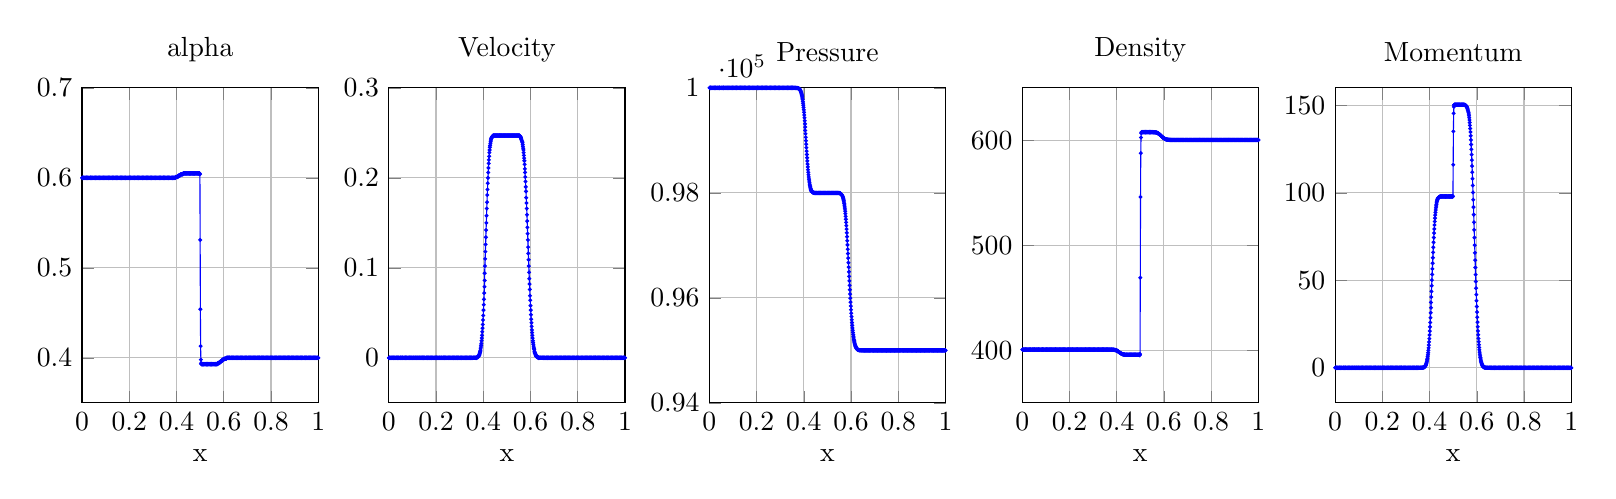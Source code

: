 % This file was created by matlab2tikz v0.4.7 running on MATLAB 7.14.
% Copyright (c) 2008--2014, Nico Schlömer <nico.schloemer@gmail.com>
% All rights reserved.
% Minimal pgfplots version: 1.3
% 
% The latest updates can be retrieved from
%   http://www.mathworks.com/matlabcentral/fileexchange/22022-matlab2tikz
% where you can also make suggestions and rate matlab2tikz.
% 
\begin{tikzpicture}

\begin{axis}[%
width=3cm,
height=4cm,
scale only axis,
xmin=0,
xmax=1,
xlabel={x},
xmajorgrids,
ymin=-0.05,
ymax=0.3,
ymajorgrids,
name=plot2,
title={Velocity} %\fontsize{30pt}{0pt}\selectfont
]
\addplot [color=blue,solid,mark=*,mark options={solid},mark size=0.5pt,forget plot]
  table[row sep=crcr]{0.001	0\\
0.002	0\\
0.003	0\\
0.004	0\\
0.004	0\\
0.005	0\\
0.006	0\\
0.007	0\\
0.009	0\\
0.009	0\\
0.011	0\\
0.011	0\\
0.013	0\\
0.013	0\\
0.015	0\\
0.015	0\\
0.017	0\\
0.018	0\\
0.018	0\\
0.019	0\\
0.021	0\\
0.021	0\\
0.022	0\\
0.024	0\\
0.025	0\\
0.025	0\\
0.026	0\\
0.028	0\\
0.029	0\\
0.029	0\\
0.03	0\\
0.032	0\\
0.033	0\\
0.034	0\\
0.035	0\\
0.035	0\\
0.036	0\\
0.037	0\\
0.038	0\\
0.04	0\\
0.041	0\\
0.042	0\\
0.043	0\\
0.043	0\\
0.044	0\\
0.045	0\\
0.046	0\\
0.048	0\\
0.049	0\\
0.05	0\\
0.051	0\\
0.051	0\\
0.052	0\\
0.053	0\\
0.054	0\\
0.056	0\\
0.057	0\\
0.058	0\\
0.059	0\\
0.059	0\\
0.06	0\\
0.061	0\\
0.062	0\\
0.064	0\\
0.065	0\\
0.066	0\\
0.067	0\\
0.068	0\\
0.069	0\\
0.07	0\\
0.07	0\\
0.071	0\\
0.072	0\\
0.073	0\\
0.074	0\\
0.075	0\\
0.076	0\\
0.077	0\\
0.079	0\\
0.08	0\\
0.081	0\\
0.082	0\\
0.083	0\\
0.084	-3.547e-17\\
0.085	4.079e-16\\
0.086	2.465e-15\\
0.086	5.196e-15\\
0.087	7.714e-15\\
0.088	1.101e-14\\
0.089	1.107e-14\\
0.09	1.073e-14\\
0.091	9.754e-15\\
0.092	1.071e-14\\
0.093	1.254e-14\\
0.095	8.583e-15\\
0.096	8.814e-15\\
0.097	1.366e-14\\
0.098	1.47e-14\\
0.099	1.328e-14\\
0.1	1.307e-14\\
0.101	1.321e-14\\
0.102	1.17e-14\\
0.102	1.16e-14\\
0.103	1.13e-14\\
0.104	9.843e-15\\
0.105	9.86e-15\\
0.106	1.275e-14\\
0.107	1.327e-14\\
0.108	1.126e-14\\
0.11	1.114e-14\\
0.111	1.071e-14\\
0.112	1.107e-14\\
0.113	1.257e-14\\
0.114	1.179e-14\\
0.115	8.778e-15\\
0.116	9.346e-15\\
0.117	1.147e-14\\
0.117	1.119e-14\\
0.118	1.312e-14\\
0.119	1.387e-14\\
0.12	1.144e-14\\
0.121	1.1e-14\\
0.122	1.076e-14\\
0.123	9.718e-15\\
0.124	9.843e-15\\
0.126	1.076e-14\\
0.127	1.181e-14\\
0.128	1.224e-14\\
0.129	1.342e-14\\
0.13	1.199e-14\\
0.131	8.442e-15\\
0.132	1.023e-14\\
0.133	9.204e-15\\
0.134	9.931e-15\\
0.135	1.357e-14\\
0.136	1.334e-14\\
0.137	1.348e-14\\
0.138	1.332e-14\\
0.139	1.303e-14\\
0.14	1.121e-14\\
0.141	1.399e-14\\
0.141	1.779e-14\\
0.142	1.905e-14\\
0.143	2.405e-14\\
0.144	2.71e-14\\
0.145	2.928e-14\\
0.146	3.43e-14\\
0.147	4.068e-14\\
0.148	3.941e-14\\
0.149	3.997e-14\\
0.15	4.249e-14\\
0.151	4.586e-14\\
0.152	5.138e-14\\
0.153	5.735e-14\\
0.154	6.583e-14\\
0.155	6.73e-14\\
0.157	6.759e-14\\
0.158	7.214e-14\\
0.159	7.493e-14\\
0.16	8.273e-14\\
0.161	8.204e-14\\
0.162	8.135e-14\\
0.163	8.88e-14\\
0.164	9.529e-14\\
0.165	1.023e-13\\
0.166	1.034e-13\\
0.167	1.075e-13\\
0.168	1.18e-13\\
0.169	1.196e-13\\
0.17	1.162e-13\\
0.171	1.17e-13\\
0.172	1.147e-13\\
0.172	1.165e-13\\
0.173	1.213e-13\\
0.174	1.282e-13\\
0.175	1.358e-13\\
0.176	1.344e-13\\
0.177	1.325e-13\\
0.178	1.394e-13\\
0.179	1.553e-13\\
0.18	1.539e-13\\
0.181	1.535e-13\\
0.182	1.659e-13\\
0.183	1.663e-13\\
0.184	1.665e-13\\
0.185	1.723e-13\\
0.186	1.81e-13\\
0.188	1.87e-13\\
0.189	1.837e-13\\
0.19	1.828e-13\\
0.191	1.93e-13\\
0.192	1.948e-13\\
0.193	1.968e-13\\
0.194	2.008e-13\\
0.195	2.116e-13\\
0.196	2.184e-13\\
0.197	2.126e-13\\
0.198	2.107e-13\\
0.199	2.238e-13\\
0.2	2.337e-13\\
0.201	2.358e-13\\
0.202	2.393e-13\\
0.203	2.404e-13\\
0.203	2.374e-13\\
0.204	2.356e-13\\
0.205	2.44e-13\\
0.206	2.473e-13\\
0.207	2.529e-13\\
0.208	2.635e-13\\
0.209	2.698e-13\\
0.21	2.652e-13\\
0.211	2.633e-13\\
0.212	2.752e-13\\
0.213	2.688e-13\\
0.214	2.613e-13\\
0.215	2.733e-13\\
0.216	2.908e-13\\
0.217	3.03e-13\\
0.218	2.985e-13\\
0.22	2.939e-13\\
0.221	2.943e-13\\
0.222	2.95e-13\\
0.223	3.041e-13\\
0.224	3.066e-13\\
0.225	3.049e-13\\
0.226	3.119e-13\\
0.227	3.172e-13\\
0.228	3.215e-13\\
0.229	3.331e-13\\
0.23	3.405e-13\\
0.231	3.476e-13\\
0.232	3.484e-13\\
0.233	3.393e-13\\
0.234	3.455e-13\\
0.234	3.506e-13\\
0.235	3.518e-13\\
0.236	3.618e-13\\
0.237	3.757e-13\\
0.238	3.772e-13\\
0.239	3.751e-13\\
0.24	3.723e-13\\
0.241	3.747e-13\\
0.242	3.977e-13\\
0.243	4.094e-13\\
0.244	4.0e-13\\
0.245	3.899e-13\\
0.246	3.986e-13\\
0.247	4.042e-13\\
0.248	4.056e-13\\
0.249	4.216e-13\\
0.251	4.278e-13\\
0.252	4.188e-13\\
0.253	4.221e-13\\
0.254	4.415e-13\\
0.255	4.409e-13\\
0.256	4.332e-13\\
0.257	4.352e-13\\
0.258	4.39e-13\\
0.259	4.474e-13\\
0.26	4.561e-13\\
0.261	4.697e-13\\
0.262	4.743e-13\\
0.263	4.791e-13\\
0.264	4.715e-13\\
0.265	4.601e-13\\
0.266	4.714e-13\\
0.267	4.717e-13\\
0.268	4.615e-13\\
0.269	4.737e-13\\
0.27	4.876e-13\\
0.271	4.981e-13\\
0.272	4.908e-13\\
0.273	4.782e-13\\
0.274	4.838e-13\\
0.275	5.033e-13\\
0.276	5.143e-13\\
0.277	5.224e-13\\
0.278	5.244e-13\\
0.279	5.223e-13\\
0.28	5.362e-13\\
0.281	5.479e-13\\
0.281	5.568e-13\\
0.282	5.664e-13\\
0.283	5.709e-13\\
0.284	5.6e-13\\
0.285	5.57e-13\\
0.286	5.644e-13\\
0.287	5.672e-13\\
0.288	5.757e-13\\
0.289	5.796e-13\\
0.29	5.737e-13\\
0.291	5.732e-13\\
0.292	5.989e-13\\
0.293	6.076e-13\\
0.294	6.088e-13\\
0.295	6.181e-13\\
0.296	6.131e-13\\
0.297	6.257e-13\\
0.298	6.332e-13\\
0.299	6.334e-13\\
0.3	6.286e-13\\
0.301	6.236e-13\\
0.302	6.274e-13\\
0.303	6.296e-13\\
0.304	6.426e-13\\
0.305	6.549e-13\\
0.306	6.571e-13\\
0.307	6.695e-13\\
0.308	6.742e-13\\
0.309	6.618e-13\\
0.31	6.781e-13\\
0.311	7.073e-13\\
0.312	7.121e-13\\
0.314	7.055e-13\\
0.315	6.898e-13\\
0.316	6.927e-13\\
0.317	7.448e-13\\
0.318	8.345e-13\\
0.319	9.696e-13\\
0.32	1.195e-12\\
0.321	1.578e-12\\
0.322	2.204e-12\\
0.323	3.227e-12\\
0.324	4.898e-12\\
0.325	7.594e-12\\
0.326	1.193e-11\\
0.327	1.884e-11\\
0.328	2.983e-11\\
0.329	4.716e-11\\
0.33	7.437e-11\\
0.331	1.169e-10\\
0.332	1.83e-10\\
0.333	2.854e-10\\
0.334	4.431e-10\\
0.335	6.85e-10\\
0.336	1.054e-09\\
0.337	1.615e-09\\
0.338	2.463e-09\\
0.339	3.74e-09\\
0.34	5.652e-09\\
0.341	8.503e-09\\
0.342	1.273e-08\\
0.343	1.898e-08\\
0.344	2.816e-08\\
0.344	4.159e-08\\
0.345	6.114e-08\\
0.346	8.947e-08\\
0.347	1.303e-07\\
0.348	1.889e-07\\
0.349	2.725e-07\\
0.35	3.914e-07\\
0.351	5.594e-07\\
0.352	7.958e-07\\
0.353	1.127e-06\\
0.354	1.588e-06\\
0.355	2.227e-06\\
0.356	3.108e-06\\
0.357	4.316e-06\\
0.358	5.967e-06\\
0.359	8.208e-06\\
0.36	1.124e-05\\
0.361	1.531e-05\\
0.362	2.075e-05\\
0.363	2.8e-05\\
0.364	3.759e-05\\
0.365	5.022e-05\\
0.366	6.676e-05\\
0.367	8.831e-05\\
0.368	0.0\\
0.369	0.0\\
0.37	0.0\\
0.371	0.0\\
0.372	0.0\\
0.373	0.0\\
0.374	0.001\\
0.376	0.001\\
0.377	0.001\\
0.378	0.001\\
0.379	0.001\\
0.38	0.002\\
0.381	0.002\\
0.382	0.003\\
0.383	0.003\\
0.384	0.004\\
0.385	0.005\\
0.386	0.006\\
0.387	0.007\\
0.388	0.008\\
0.389	0.01\\
0.39	0.012\\
0.391	0.014\\
0.392	0.016\\
0.393	0.019\\
0.394	0.022\\
0.395	0.025\\
0.396	0.029\\
0.397	0.033\\
0.398	0.037\\
0.399	0.042\\
0.4	0.047\\
0.401	0.053\\
0.402	0.059\\
0.403	0.065\\
0.404	0.072\\
0.405	0.079\\
0.406	0.086\\
0.406	0.094\\
0.407	0.102\\
0.408	0.11\\
0.409	0.118\\
0.41	0.126\\
0.411	0.134\\
0.412	0.142\\
0.413	0.15\\
0.414	0.158\\
0.415	0.166\\
0.416	0.173\\
0.417	0.181\\
0.418	0.187\\
0.419	0.194\\
0.42	0.2\\
0.421	0.206\\
0.422	0.211\\
0.423	0.216\\
0.424	0.22\\
0.425	0.224\\
0.426	0.228\\
0.427	0.231\\
0.428	0.234\\
0.429	0.236\\
0.43	0.238\\
0.431	0.24\\
0.432	0.241\\
0.433	0.243\\
0.434	0.244\\
0.435	0.244\\
0.436	0.245\\
0.438	0.246\\
0.439	0.246\\
0.44	0.246\\
0.441	0.247\\
0.442	0.247\\
0.443	0.247\\
0.444	0.247\\
0.445	0.247\\
0.446	0.247\\
0.447	0.247\\
0.448	0.247\\
0.449	0.247\\
0.45	0.247\\
0.451	0.247\\
0.452	0.247\\
0.453	0.247\\
0.454	0.247\\
0.455	0.247\\
0.456	0.247\\
0.457	0.247\\
0.458	0.247\\
0.459	0.247\\
0.46	0.247\\
0.461	0.247\\
0.462	0.247\\
0.463	0.247\\
0.464	0.247\\
0.465	0.247\\
0.466	0.247\\
0.467	0.247\\
0.468	0.247\\
0.469	0.247\\
0.469	0.247\\
0.47	0.247\\
0.471	0.247\\
0.472	0.247\\
0.473	0.247\\
0.474	0.247\\
0.475	0.247\\
0.476	0.247\\
0.477	0.247\\
0.478	0.247\\
0.479	0.247\\
0.48	0.247\\
0.481	0.247\\
0.482	0.247\\
0.483	0.247\\
0.484	0.247\\
0.485	0.247\\
0.486	0.247\\
0.487	0.247\\
0.488	0.247\\
0.489	0.247\\
0.49	0.247\\
0.491	0.247\\
0.492	0.247\\
0.493	0.247\\
0.494	0.247\\
0.495	0.247\\
0.496	0.247\\
0.497	0.247\\
0.498	0.247\\
0.499	0.247\\
0.5	0.247\\
0.501	0.247\\
0.502	0.247\\
0.503	0.247\\
0.504	0.247\\
0.505	0.247\\
0.506	0.247\\
0.507	0.247\\
0.508	0.247\\
0.509	0.247\\
0.51	0.247\\
0.511	0.247\\
0.512	0.247\\
0.513	0.247\\
0.514	0.247\\
0.515	0.247\\
0.516	0.247\\
0.517	0.247\\
0.518	0.247\\
0.519	0.247\\
0.52	0.247\\
0.521	0.247\\
0.522	0.247\\
0.523	0.247\\
0.524	0.247\\
0.525	0.247\\
0.526	0.247\\
0.527	0.247\\
0.528	0.247\\
0.529	0.247\\
0.53	0.247\\
0.531	0.247\\
0.532	0.247\\
0.533	0.247\\
0.534	0.247\\
0.535	0.247\\
0.536	0.247\\
0.537	0.247\\
0.538	0.247\\
0.539	0.247\\
0.54	0.247\\
0.541	0.247\\
0.542	0.247\\
0.543	0.247\\
0.544	0.247\\
0.545	0.247\\
0.546	0.247\\
0.547	0.247\\
0.548	0.247\\
0.549	0.247\\
0.55	0.247\\
0.551	0.247\\
0.552	0.247\\
0.553	0.247\\
0.554	0.247\\
0.555	0.246\\
0.556	0.246\\
0.557	0.246\\
0.558	0.245\\
0.559	0.245\\
0.56	0.244\\
0.561	0.243\\
0.562	0.242\\
0.564	0.241\\
0.565	0.24\\
0.566	0.239\\
0.567	0.237\\
0.568	0.235\\
0.569	0.233\\
0.57	0.231\\
0.571	0.228\\
0.572	0.225\\
0.573	0.222\\
0.574	0.219\\
0.575	0.215\\
0.576	0.21\\
0.577	0.206\\
0.578	0.201\\
0.579	0.196\\
0.58	0.19\\
0.581	0.185\\
0.582	0.178\\
0.583	0.172\\
0.584	0.166\\
0.585	0.159\\
0.586	0.152\\
0.587	0.145\\
0.588	0.138\\
0.589	0.131\\
0.59	0.123\\
0.591	0.116\\
0.592	0.109\\
0.593	0.102\\
0.594	0.095\\
0.595	0.088\\
0.596	0.082\\
0.597	0.076\\
0.598	0.069\\
0.599	0.064\\
0.6	0.058\\
0.601	0.053\\
0.602	0.048\\
0.603	0.043\\
0.604	0.039\\
0.605	0.035\\
0.606	0.031\\
0.607	0.028\\
0.608	0.025\\
0.609	0.022\\
0.61	0.019\\
0.611	0.017\\
0.612	0.015\\
0.613	0.013\\
0.614	0.011\\
0.615	0.01\\
0.616	0.009\\
0.617	0.007\\
0.618	0.006\\
0.619	0.005\\
0.62	0.005\\
0.621	0.004\\
0.622	0.003\\
0.623	0.003\\
0.624	0.002\\
0.625	0.002\\
0.625	0.002\\
0.626	0.001\\
0.627	0.001\\
0.628	0.001\\
0.629	0.001\\
0.63	0.001\\
0.631	0.001\\
0.632	0.0\\
0.633	0.0\\
0.634	0.0\\
0.635	0.0\\
0.636	0.0\\
0.637	0.0\\
0.638	0.0\\
0.639	9.302e-05\\
0.64	7.395e-05\\
0.641	5.86e-05\\
0.642	4.628e-05\\
0.643	3.644e-05\\
0.644	2.859e-05\\
0.645	2.237e-05\\
0.646	1.744e-05\\
0.647	1.355e-05\\
0.648	1.05e-05\\
0.649	8.11e-06\\
0.65	6.243e-06\\
0.651	4.791e-06\\
0.652	3.665e-06\\
0.653	2.794e-06\\
0.654	2.124e-06\\
0.655	1.609e-06\\
0.656	1.216e-06\\
0.657	9.154e-07\\
0.658	6.871e-07\\
0.659	5.141e-07\\
0.66	3.835e-07\\
0.661	2.852e-07\\
0.662	2.114e-07\\
0.663	1.563e-07\\
0.664	1.151e-07\\
0.665	8.455e-08\\
0.666	6.191e-08\\
0.667	4.519e-08\\
0.668	3.289e-08\\
0.669	2.386e-08\\
0.67	1.726e-08\\
0.671	1.245e-08\\
0.672	8.947e-09\\
0.673	6.413e-09\\
0.674	4.583e-09\\
0.675	3.265e-09\\
0.676	2.32e-09\\
0.677	1.643e-09\\
0.678	1.16e-09\\
0.679	8.168e-10\\
0.68	5.737e-10\\
0.681	4.018e-10\\
0.682	2.807e-10\\
0.683	1.957e-10\\
0.684	1.36e-10\\
0.685	9.442e-11\\
0.686	6.575e-11\\
0.688	4.572e-11\\
0.689	3.188e-11\\
0.69	2.231e-11\\
0.691	1.562e-11\\
0.692	1.139e-11\\
0.693	8.347e-12\\
0.694	6.268e-12\\
0.695	4.666e-12\\
0.696	3.283e-12\\
0.697	2.065e-12\\
0.698	1.105e-12\\
0.699	8.57e-13\\
0.7	8.461e-13\\
0.701	6.534e-13\\
0.702	6.369e-13\\
0.703	5.164e-13\\
0.704	2.833e-13\\
0.705	1.295e-13\\
0.706	-1.148e-13\\
0.707	9.318e-14\\
0.708	1.11e-13\\
0.709	-1.018e-13\\
0.71	-1.076e-13\\
0.711	-3.132e-13\\
0.712	-2.725e-13\\
0.713	1.328e-14\\
0.714	1.832e-13\\
0.715	1.33e-13\\
0.716	8.238e-14\\
0.717	2.249e-14\\
0.718	-2.757e-13\\
0.719	-2.587e-13\\
0.72	-7.028e-14\\
0.721	-5.471e-14\\
0.722	2.396e-14\\
0.723	-8.807e-14\\
0.724	-1.648e-13\\
0.725	-2.475e-13\\
0.726	-4.119e-13\\
0.727	-1.034e-13\\
0.728	-6.521e-15\\
0.729	-3.612e-13\\
0.73	-3.412e-13\\
0.731	-2.877e-13\\
0.732	-2.356e-13\\
0.733	-3.407e-13\\
0.734	-4.733e-13\\
0.735	-3.516e-13\\
0.736	-2.161e-14\\
0.737	4.115e-14\\
0.738	-2.11e-13\\
0.739	-2.578e-14\\
0.74	4.803e-13\\
0.741	3.092e-13\\
0.742	-8.277e-14\\
0.743	1.636e-14\\
0.744	-1.235e-13\\
0.745	-2.417e-13\\
0.746	-3.761e-13\\
0.747	-5.846e-13\\
0.748	-3.217e-13\\
0.749	-1.018e-13\\
0.75	-2.171e-13\\
0.75	-2.142e-13\\
0.751	-9.643e-14\\
0.752	-2.841e-13\\
0.753	-9.233e-14\\
0.754	2.059e-13\\
0.755	1.005e-13\\
0.756	-1.669e-13\\
0.757	-8.876e-15\\
0.758	2.399e-13\\
0.759	1.459e-13\\
0.76	2.76e-13\\
0.761	1.177e-13\\
0.762	8.812e-14\\
0.763	-2.826e-14\\
0.764	-3.112e-13\\
0.765	-3.377e-13\\
0.766	-3.701e-13\\
0.767	-4.152e-13\\
0.768	-4.848e-13\\
0.769	-6.763e-13\\
0.77	-7.148e-13\\
0.771	-3.002e-13\\
0.772	-2.706e-13\\
0.773	-5.228e-13\\
0.774	-4.594e-13\\
0.775	-4.194e-13\\
0.776	-3.41e-13\\
0.777	-1.133e-13\\
0.778	-1.112e-13\\
0.779	-2.296e-13\\
0.78	-6.905e-14\\
0.781	-1.294e-13\\
0.782	-1.64e-13\\
0.783	-1.255e-13\\
0.784	-1.272e-13\\
0.785	-7.773e-14\\
0.786	-1.054e-13\\
0.787	7.433e-14\\
0.788	-4.16e-14\\
0.789	-2.127e-13\\
0.79	-2.686e-13\\
0.791	-1.322e-13\\
0.792	3.89e-14\\
0.793	3.043e-13\\
0.794	3.556e-13\\
0.795	8.581e-14\\
0.796	-3.568e-14\\
0.797	-2.851e-13\\
0.798	-2.292e-13\\
0.799	-3.448e-13\\
0.8	-3.839e-13\\
0.801	-3.562e-13\\
0.802	-5.382e-13\\
0.803	-6.954e-13\\
0.804	-6.171e-13\\
0.805	-5.769e-13\\
0.806	-5.649e-13\\
0.807	-3.834e-13\\
0.808	-1.082e-13\\
0.809	3.896e-13\\
0.81	3.269e-13\\
0.811	2.815e-13\\
0.812	4.137e-13\\
0.814	2.374e-13\\
0.815	7.46e-14\\
0.816	2.241e-14\\
0.817	2.248e-13\\
0.818	1.752e-13\\
0.819	5.793e-14\\
0.82	-1.791e-13\\
0.821	-2.646e-13\\
0.822	-2.053e-13\\
0.823	-2.104e-13\\
0.824	-2.256e-13\\
0.825	-5.287e-13\\
0.826	-4.554e-13\\
0.827	-5.217e-13\\
0.828	-7.527e-13\\
0.829	-4.938e-13\\
0.83	-3.225e-13\\
0.831	-1.711e-13\\
0.832	-1.779e-14\\
0.833	-7.795e-14\\
0.834	-2.324e-13\\
0.835	-5.565e-13\\
0.836	-2.851e-13\\
0.837	2.242e-13\\
0.838	2.105e-13\\
0.839	1.666e-13\\
0.84	9.462e-14\\
0.841	-1.325e-14\\
0.842	-2.131e-14\\
0.843	-2.232e-13\\
0.844	-2.898e-13\\
0.845	7.791e-14\\
0.846	2.51e-14\\
0.847	1.234e-13\\
0.848	2.676e-13\\
0.849	1.689e-13\\
0.85	9.198e-14\\
0.851	3.121e-14\\
0.852	1.666e-14\\
0.853	-1.656e-13\\
0.854	-2.925e-13\\
0.855	-4.442e-13\\
0.856	-3.091e-13\\
0.857	-4.264e-13\\
0.858	-4.474e-13\\
0.859	-1.484e-13\\
0.86	-2.667e-14\\
0.861	-1.055e-13\\
0.862	-3.675e-13\\
0.863	-2.85e-13\\
0.864	-3.32e-13\\
0.865	-3.711e-13\\
0.866	-4.665e-13\\
0.867	-5.362e-13\\
0.868	-1.747e-13\\
0.869	-1.875e-13\\
0.87	-3.851e-13\\
0.871	-4.51e-13\\
0.872	-1.369e-13\\
0.873	-7.193e-14\\
0.874	-2.043e-13\\
0.875	9.494e-14\\
0.875	2.526e-13\\
0.876	-6.871e-14\\
0.877	-8.534e-14\\
0.878	-3.78e-14\\
0.879	-1.543e-14\\
0.88	1.504e-13\\
0.881	1.314e-13\\
0.882	4.009e-14\\
0.883	-7.605e-14\\
0.884	-2.539e-13\\
0.885	-4.222e-13\\
0.886	-4.656e-13\\
0.887	-4.439e-13\\
0.888	-6.426e-13\\
0.889	-6.114e-13\\
0.89	-2.329e-13\\
0.891	-9.994e-14\\
0.892	1.574e-13\\
0.893	1.34e-13\\
0.894	-1.677e-14\\
0.895	3.047e-14\\
0.896	-2.252e-13\\
0.897	-2.885e-13\\
0.898	-3.708e-13\\
0.899	-5.296e-13\\
0.9	-4.273e-13\\
0.901	-6.485e-13\\
0.902	-5.939e-13\\
0.903	-5.065e-13\\
0.904	-2.934e-13\\
0.905	-4.434e-14\\
0.906	-2.64e-13\\
0.907	-2.584e-13\\
0.908	-1.694e-13\\
0.909	-8.643e-14\\
0.91	1.556e-13\\
0.911	4.842e-13\\
0.912	5.296e-13\\
0.913	2.619e-13\\
0.914	2.849e-13\\
0.915	5.375e-14\\
0.916	2.222e-14\\
0.917	2.489e-13\\
0.918	1.043e-13\\
0.919	9.582e-14\\
0.92	9.337e-15\\
0.921	-1.288e-13\\
0.922	-2.702e-13\\
0.923	-2.37e-13\\
0.924	-2.189e-13\\
0.925	-5.888e-13\\
0.926	-5.062e-13\\
0.927	-2.529e-13\\
0.928	-4.988e-13\\
0.929	-7.787e-13\\
0.93	-6.415e-13\\
0.931	-3.545e-13\\
0.932	-3.276e-13\\
0.933	-3.259e-13\\
0.934	-3.616e-13\\
0.935	-1.859e-13\\
0.936	2.18e-13\\
0.938	8.982e-14\\
0.939	-1.178e-13\\
0.94	3.266e-15\\
0.941	1.119e-13\\
0.942	-3.183e-15\\
0.943	-2.303e-13\\
0.944	-1.816e-13\\
0.945	9.064e-14\\
0.946	2.368e-13\\
0.947	4.89e-14\\
0.948	-1.332e-13\\
0.949	1.547e-13\\
0.95	1.555e-13\\
0.951	-6.983e-14\\
0.952	-6.227e-14\\
0.953	-2.176e-13\\
0.954	-3.267e-13\\
0.955	-4.581e-13\\
0.956	-6.195e-13\\
0.957	-4.687e-13\\
0.958	-1.249e-13\\
0.959	-2.423e-13\\
0.96	-3.639e-13\\
0.961	-2.3e-13\\
0.962	-2.855e-13\\
0.963	-4.062e-13\\
0.964	-2.398e-13\\
0.965	-1.686e-13\\
0.966	-6.836e-14\\
0.967	-1.494e-13\\
0.968	-3.619e-13\\
0.969	-2.331e-13\\
0.97	-3.325e-13\\
0.971	-4.53e-13\\
0.972	-1.561e-13\\
0.973	-2.213e-14\\
0.974	-6.256e-14\\
0.975	2.087e-13\\
0.976	3.854e-13\\
0.977	5.107e-13\\
0.978	5.227e-13\\
0.979	2.661e-13\\
0.98	2.927e-13\\
0.981	3.317e-13\\
0.982	4.81e-13\\
0.983	3.371e-13\\
0.984	1.549e-13\\
0.985	1.669e-13\\
0.986	1.627e-13\\
0.987	1.87e-13\\
0.988	2.742e-14\\
0.989	5.738e-14\\
0.99	-3.998e-14\\
0.991	-1.75e-13\\
0.992	-2.256e-13\\
0.993	-1.05e-13\\
0.994	-2.567e-13\\
0.995	-2.824e-13\\
0.996	-3.74e-15\\
0.997	-1.174e-13\\
0.998	-2.688e-13\\
0.999	-1.726e-13\\
1.0	-3.351e-14\\
};
\end{axis}

\begin{axis}[%
width=3cm,
height=4cm,
scale only axis,
xmin=0,
xmax=1,
xlabel={x},
xmajorgrids,
ymin=0.35,
ymax=0.7,
ymajorgrids,
at=(plot2.left of south west),
anchor=right of south east,
title={alpha}
]
\addplot [color=blue,solid,mark=*,mark options={solid},mark size=0.5pt,forget plot]
  table[row sep=crcr]{0.001	0.6\\
0.002	0.6\\
0.003	0.6\\
0.004	0.6\\
0.004	0.6\\
0.005	0.6\\
0.006	0.6\\
0.007	0.6\\
0.009	0.6\\
0.009	0.6\\
0.011	0.6\\
0.011	0.6\\
0.013	0.6\\
0.013	0.6\\
0.015	0.6\\
0.015	0.6\\
0.017	0.6\\
0.018	0.6\\
0.018	0.6\\
0.019	0.6\\
0.021	0.6\\
0.021	0.6\\
0.022	0.6\\
0.024	0.6\\
0.025	0.6\\
0.025	0.6\\
0.026	0.6\\
0.028	0.6\\
0.029	0.6\\
0.029	0.6\\
0.03	0.6\\
0.032	0.6\\
0.033	0.6\\
0.034	0.6\\
0.035	0.6\\
0.035	0.6\\
0.036	0.6\\
0.037	0.6\\
0.038	0.6\\
0.04	0.6\\
0.041	0.6\\
0.042	0.6\\
0.043	0.6\\
0.043	0.6\\
0.044	0.6\\
0.045	0.6\\
0.046	0.6\\
0.048	0.6\\
0.049	0.6\\
0.05	0.6\\
0.051	0.6\\
0.051	0.6\\
0.052	0.6\\
0.053	0.6\\
0.054	0.6\\
0.056	0.6\\
0.057	0.6\\
0.058	0.6\\
0.059	0.6\\
0.059	0.6\\
0.06	0.6\\
0.061	0.6\\
0.062	0.6\\
0.064	0.6\\
0.065	0.6\\
0.066	0.6\\
0.067	0.6\\
0.068	0.6\\
0.069	0.6\\
0.07	0.6\\
0.07	0.6\\
0.071	0.6\\
0.072	0.6\\
0.073	0.6\\
0.074	0.6\\
0.075	0.6\\
0.076	0.6\\
0.077	0.6\\
0.079	0.6\\
0.08	0.6\\
0.081	0.6\\
0.082	0.6\\
0.083	0.6\\
0.084	0.6\\
0.085	0.6\\
0.086	0.6\\
0.086	0.6\\
0.087	0.6\\
0.088	0.6\\
0.089	0.6\\
0.09	0.6\\
0.091	0.6\\
0.092	0.6\\
0.093	0.6\\
0.095	0.6\\
0.096	0.6\\
0.097	0.6\\
0.098	0.6\\
0.099	0.6\\
0.1	0.6\\
0.101	0.6\\
0.102	0.6\\
0.102	0.6\\
0.103	0.6\\
0.104	0.6\\
0.105	0.6\\
0.106	0.6\\
0.107	0.6\\
0.108	0.6\\
0.11	0.6\\
0.111	0.6\\
0.112	0.6\\
0.113	0.6\\
0.114	0.6\\
0.115	0.6\\
0.116	0.6\\
0.117	0.6\\
0.117	0.6\\
0.118	0.6\\
0.119	0.6\\
0.12	0.6\\
0.121	0.6\\
0.122	0.6\\
0.123	0.6\\
0.124	0.6\\
0.126	0.6\\
0.127	0.6\\
0.128	0.6\\
0.129	0.6\\
0.13	0.6\\
0.131	0.6\\
0.132	0.6\\
0.133	0.6\\
0.134	0.6\\
0.135	0.6\\
0.136	0.6\\
0.137	0.6\\
0.138	0.6\\
0.139	0.6\\
0.14	0.6\\
0.141	0.6\\
0.141	0.6\\
0.142	0.6\\
0.143	0.6\\
0.144	0.6\\
0.145	0.6\\
0.146	0.6\\
0.147	0.6\\
0.148	0.6\\
0.149	0.6\\
0.15	0.6\\
0.151	0.6\\
0.152	0.6\\
0.153	0.6\\
0.154	0.6\\
0.155	0.6\\
0.157	0.6\\
0.158	0.6\\
0.159	0.6\\
0.16	0.6\\
0.161	0.6\\
0.162	0.6\\
0.163	0.6\\
0.164	0.6\\
0.165	0.6\\
0.166	0.6\\
0.167	0.6\\
0.168	0.6\\
0.169	0.6\\
0.17	0.6\\
0.171	0.6\\
0.172	0.6\\
0.172	0.6\\
0.173	0.6\\
0.174	0.6\\
0.175	0.6\\
0.176	0.6\\
0.177	0.6\\
0.178	0.6\\
0.179	0.6\\
0.18	0.6\\
0.181	0.6\\
0.182	0.6\\
0.183	0.6\\
0.184	0.6\\
0.185	0.6\\
0.186	0.6\\
0.188	0.6\\
0.189	0.6\\
0.19	0.6\\
0.191	0.6\\
0.192	0.6\\
0.193	0.6\\
0.194	0.6\\
0.195	0.6\\
0.196	0.6\\
0.197	0.6\\
0.198	0.6\\
0.199	0.6\\
0.2	0.6\\
0.201	0.6\\
0.202	0.6\\
0.203	0.6\\
0.203	0.6\\
0.204	0.6\\
0.205	0.6\\
0.206	0.6\\
0.207	0.6\\
0.208	0.6\\
0.209	0.6\\
0.21	0.6\\
0.211	0.6\\
0.212	0.6\\
0.213	0.6\\
0.214	0.6\\
0.215	0.6\\
0.216	0.6\\
0.217	0.6\\
0.218	0.6\\
0.22	0.6\\
0.221	0.6\\
0.222	0.6\\
0.223	0.6\\
0.224	0.6\\
0.225	0.6\\
0.226	0.6\\
0.227	0.6\\
0.228	0.6\\
0.229	0.6\\
0.23	0.6\\
0.231	0.6\\
0.232	0.6\\
0.233	0.6\\
0.234	0.6\\
0.234	0.6\\
0.235	0.6\\
0.236	0.6\\
0.237	0.6\\
0.238	0.6\\
0.239	0.6\\
0.24	0.6\\
0.241	0.6\\
0.242	0.6\\
0.243	0.6\\
0.244	0.6\\
0.245	0.6\\
0.246	0.6\\
0.247	0.6\\
0.248	0.6\\
0.249	0.6\\
0.251	0.6\\
0.252	0.6\\
0.253	0.6\\
0.254	0.6\\
0.255	0.6\\
0.256	0.6\\
0.257	0.6\\
0.258	0.6\\
0.259	0.6\\
0.26	0.6\\
0.261	0.6\\
0.262	0.6\\
0.263	0.6\\
0.264	0.6\\
0.265	0.6\\
0.266	0.6\\
0.267	0.6\\
0.268	0.6\\
0.269	0.6\\
0.27	0.6\\
0.271	0.6\\
0.272	0.6\\
0.273	0.6\\
0.274	0.6\\
0.275	0.6\\
0.276	0.6\\
0.277	0.6\\
0.278	0.6\\
0.279	0.6\\
0.28	0.6\\
0.281	0.6\\
0.281	0.6\\
0.282	0.6\\
0.283	0.6\\
0.284	0.6\\
0.285	0.6\\
0.286	0.6\\
0.287	0.6\\
0.288	0.6\\
0.289	0.6\\
0.29	0.6\\
0.291	0.6\\
0.292	0.6\\
0.293	0.6\\
0.294	0.6\\
0.295	0.6\\
0.296	0.6\\
0.297	0.6\\
0.298	0.6\\
0.299	0.6\\
0.3	0.6\\
0.301	0.6\\
0.302	0.6\\
0.303	0.6\\
0.304	0.6\\
0.305	0.6\\
0.306	0.6\\
0.307	0.6\\
0.308	0.6\\
0.309	0.6\\
0.31	0.6\\
0.311	0.6\\
0.312	0.6\\
0.314	0.6\\
0.315	0.6\\
0.316	0.6\\
0.317	0.6\\
0.318	0.6\\
0.319	0.6\\
0.32	0.6\\
0.321	0.6\\
0.322	0.6\\
0.323	0.6\\
0.324	0.6\\
0.325	0.6\\
0.326	0.6\\
0.327	0.6\\
0.328	0.6\\
0.329	0.6\\
0.33	0.6\\
0.331	0.6\\
0.332	0.6\\
0.333	0.6\\
0.334	0.6\\
0.335	0.6\\
0.336	0.6\\
0.337	0.6\\
0.338	0.6\\
0.339	0.6\\
0.34	0.6\\
0.341	0.6\\
0.342	0.6\\
0.343	0.6\\
0.344	0.6\\
0.344	0.6\\
0.345	0.6\\
0.346	0.6\\
0.347	0.6\\
0.348	0.6\\
0.349	0.6\\
0.35	0.6\\
0.351	0.6\\
0.352	0.6\\
0.353	0.6\\
0.354	0.6\\
0.355	0.6\\
0.356	0.6\\
0.357	0.6\\
0.358	0.6\\
0.359	0.6\\
0.36	0.6\\
0.361	0.6\\
0.362	0.6\\
0.363	0.6\\
0.364	0.6\\
0.365	0.6\\
0.366	0.6\\
0.367	0.6\\
0.368	0.6\\
0.369	0.6\\
0.37	0.6\\
0.371	0.6\\
0.372	0.6\\
0.373	0.6\\
0.374	0.6\\
0.376	0.6\\
0.377	0.6\\
0.378	0.6\\
0.379	0.6\\
0.38	0.6\\
0.381	0.6\\
0.382	0.6\\
0.383	0.6\\
0.384	0.6\\
0.385	0.6\\
0.386	0.6\\
0.387	0.6\\
0.388	0.6\\
0.389	0.6\\
0.39	0.6\\
0.391	0.6\\
0.392	0.6\\
0.393	0.6\\
0.394	0.6\\
0.395	0.6\\
0.396	0.601\\
0.397	0.601\\
0.398	0.601\\
0.399	0.601\\
0.4	0.601\\
0.401	0.601\\
0.402	0.601\\
0.403	0.601\\
0.404	0.601\\
0.405	0.601\\
0.406	0.602\\
0.406	0.602\\
0.407	0.602\\
0.408	0.602\\
0.409	0.602\\
0.41	0.602\\
0.411	0.603\\
0.412	0.603\\
0.413	0.603\\
0.414	0.603\\
0.415	0.603\\
0.416	0.603\\
0.417	0.603\\
0.418	0.604\\
0.419	0.604\\
0.42	0.604\\
0.421	0.604\\
0.422	0.604\\
0.423	0.604\\
0.424	0.604\\
0.425	0.604\\
0.426	0.604\\
0.427	0.604\\
0.428	0.605\\
0.429	0.605\\
0.43	0.605\\
0.431	0.605\\
0.432	0.605\\
0.433	0.605\\
0.434	0.605\\
0.435	0.605\\
0.436	0.605\\
0.438	0.605\\
0.439	0.605\\
0.44	0.605\\
0.441	0.605\\
0.442	0.605\\
0.443	0.605\\
0.444	0.605\\
0.445	0.605\\
0.446	0.605\\
0.447	0.605\\
0.448	0.605\\
0.449	0.605\\
0.45	0.605\\
0.451	0.605\\
0.452	0.605\\
0.453	0.605\\
0.454	0.605\\
0.455	0.605\\
0.456	0.605\\
0.457	0.605\\
0.458	0.605\\
0.459	0.605\\
0.46	0.605\\
0.461	0.605\\
0.462	0.605\\
0.463	0.605\\
0.464	0.605\\
0.465	0.605\\
0.466	0.605\\
0.467	0.605\\
0.468	0.605\\
0.469	0.605\\
0.469	0.605\\
0.47	0.605\\
0.471	0.605\\
0.472	0.605\\
0.473	0.605\\
0.474	0.605\\
0.475	0.605\\
0.476	0.605\\
0.477	0.605\\
0.478	0.605\\
0.479	0.605\\
0.48	0.605\\
0.481	0.605\\
0.482	0.605\\
0.483	0.605\\
0.484	0.605\\
0.485	0.605\\
0.486	0.605\\
0.487	0.605\\
0.488	0.605\\
0.489	0.605\\
0.49	0.605\\
0.491	0.605\\
0.492	0.605\\
0.493	0.605\\
0.494	0.605\\
0.495	0.605\\
0.496	0.605\\
0.497	0.605\\
0.498	0.605\\
0.499	0.604\\
0.5	0.531\\
0.501	0.454\\
0.502	0.413\\
0.503	0.398\\
0.504	0.394\\
0.505	0.393\\
0.506	0.393\\
0.507	0.393\\
0.508	0.393\\
0.509	0.393\\
0.51	0.393\\
0.511	0.393\\
0.512	0.393\\
0.513	0.393\\
0.514	0.393\\
0.515	0.393\\
0.516	0.393\\
0.517	0.393\\
0.518	0.393\\
0.519	0.393\\
0.52	0.393\\
0.521	0.393\\
0.522	0.393\\
0.523	0.393\\
0.524	0.393\\
0.525	0.393\\
0.526	0.393\\
0.527	0.393\\
0.528	0.393\\
0.529	0.393\\
0.53	0.393\\
0.531	0.393\\
0.532	0.393\\
0.533	0.393\\
0.534	0.393\\
0.535	0.393\\
0.536	0.393\\
0.537	0.393\\
0.538	0.393\\
0.539	0.393\\
0.54	0.393\\
0.541	0.393\\
0.542	0.393\\
0.543	0.393\\
0.544	0.393\\
0.545	0.393\\
0.546	0.393\\
0.547	0.393\\
0.548	0.393\\
0.549	0.393\\
0.55	0.393\\
0.551	0.393\\
0.552	0.393\\
0.553	0.393\\
0.554	0.393\\
0.555	0.393\\
0.556	0.393\\
0.557	0.393\\
0.558	0.393\\
0.559	0.393\\
0.56	0.393\\
0.561	0.393\\
0.562	0.393\\
0.564	0.393\\
0.565	0.393\\
0.566	0.393\\
0.567	0.393\\
0.568	0.393\\
0.569	0.393\\
0.57	0.393\\
0.571	0.393\\
0.572	0.393\\
0.573	0.393\\
0.574	0.394\\
0.575	0.394\\
0.576	0.394\\
0.577	0.394\\
0.578	0.394\\
0.579	0.394\\
0.58	0.394\\
0.581	0.395\\
0.582	0.395\\
0.583	0.395\\
0.584	0.395\\
0.585	0.395\\
0.586	0.396\\
0.587	0.396\\
0.588	0.396\\
0.589	0.396\\
0.59	0.397\\
0.591	0.397\\
0.592	0.397\\
0.593	0.397\\
0.594	0.397\\
0.595	0.398\\
0.596	0.398\\
0.597	0.398\\
0.598	0.398\\
0.599	0.398\\
0.6	0.398\\
0.601	0.399\\
0.602	0.399\\
0.603	0.399\\
0.604	0.399\\
0.605	0.399\\
0.606	0.399\\
0.607	0.399\\
0.608	0.399\\
0.609	0.399\\
0.61	0.399\\
0.611	0.4\\
0.612	0.4\\
0.613	0.4\\
0.614	0.4\\
0.615	0.4\\
0.616	0.4\\
0.617	0.4\\
0.618	0.4\\
0.619	0.4\\
0.62	0.4\\
0.621	0.4\\
0.622	0.4\\
0.623	0.4\\
0.624	0.4\\
0.625	0.4\\
0.625	0.4\\
0.626	0.4\\
0.627	0.4\\
0.628	0.4\\
0.629	0.4\\
0.63	0.4\\
0.631	0.4\\
0.632	0.4\\
0.633	0.4\\
0.634	0.4\\
0.635	0.4\\
0.636	0.4\\
0.637	0.4\\
0.638	0.4\\
0.639	0.4\\
0.64	0.4\\
0.641	0.4\\
0.642	0.4\\
0.643	0.4\\
0.644	0.4\\
0.645	0.4\\
0.646	0.4\\
0.647	0.4\\
0.648	0.4\\
0.649	0.4\\
0.65	0.4\\
0.651	0.4\\
0.652	0.4\\
0.653	0.4\\
0.654	0.4\\
0.655	0.4\\
0.656	0.4\\
0.657	0.4\\
0.658	0.4\\
0.659	0.4\\
0.66	0.4\\
0.661	0.4\\
0.662	0.4\\
0.663	0.4\\
0.664	0.4\\
0.665	0.4\\
0.666	0.4\\
0.667	0.4\\
0.668	0.4\\
0.669	0.4\\
0.67	0.4\\
0.671	0.4\\
0.672	0.4\\
0.673	0.4\\
0.674	0.4\\
0.675	0.4\\
0.676	0.4\\
0.677	0.4\\
0.678	0.4\\
0.679	0.4\\
0.68	0.4\\
0.681	0.4\\
0.682	0.4\\
0.683	0.4\\
0.684	0.4\\
0.685	0.4\\
0.686	0.4\\
0.688	0.4\\
0.689	0.4\\
0.69	0.4\\
0.691	0.4\\
0.692	0.4\\
0.693	0.4\\
0.694	0.4\\
0.695	0.4\\
0.696	0.4\\
0.697	0.4\\
0.698	0.4\\
0.699	0.4\\
0.7	0.4\\
0.701	0.4\\
0.702	0.4\\
0.703	0.4\\
0.704	0.4\\
0.705	0.4\\
0.706	0.4\\
0.707	0.4\\
0.708	0.4\\
0.709	0.4\\
0.71	0.4\\
0.711	0.4\\
0.712	0.4\\
0.713	0.4\\
0.714	0.4\\
0.715	0.4\\
0.716	0.4\\
0.717	0.4\\
0.718	0.4\\
0.719	0.4\\
0.72	0.4\\
0.721	0.4\\
0.722	0.4\\
0.723	0.4\\
0.724	0.4\\
0.725	0.4\\
0.726	0.4\\
0.727	0.4\\
0.728	0.4\\
0.729	0.4\\
0.73	0.4\\
0.731	0.4\\
0.732	0.4\\
0.733	0.4\\
0.734	0.4\\
0.735	0.4\\
0.736	0.4\\
0.737	0.4\\
0.738	0.4\\
0.739	0.4\\
0.74	0.4\\
0.741	0.4\\
0.742	0.4\\
0.743	0.4\\
0.744	0.4\\
0.745	0.4\\
0.746	0.4\\
0.747	0.4\\
0.748	0.4\\
0.749	0.4\\
0.75	0.4\\
0.75	0.4\\
0.751	0.4\\
0.752	0.4\\
0.753	0.4\\
0.754	0.4\\
0.755	0.4\\
0.756	0.4\\
0.757	0.4\\
0.758	0.4\\
0.759	0.4\\
0.76	0.4\\
0.761	0.4\\
0.762	0.4\\
0.763	0.4\\
0.764	0.4\\
0.765	0.4\\
0.766	0.4\\
0.767	0.4\\
0.768	0.4\\
0.769	0.4\\
0.77	0.4\\
0.771	0.4\\
0.772	0.4\\
0.773	0.4\\
0.774	0.4\\
0.775	0.4\\
0.776	0.4\\
0.777	0.4\\
0.778	0.4\\
0.779	0.4\\
0.78	0.4\\
0.781	0.4\\
0.782	0.4\\
0.783	0.4\\
0.784	0.4\\
0.785	0.4\\
0.786	0.4\\
0.787	0.4\\
0.788	0.4\\
0.789	0.4\\
0.79	0.4\\
0.791	0.4\\
0.792	0.4\\
0.793	0.4\\
0.794	0.4\\
0.795	0.4\\
0.796	0.4\\
0.797	0.4\\
0.798	0.4\\
0.799	0.4\\
0.8	0.4\\
0.801	0.4\\
0.802	0.4\\
0.803	0.4\\
0.804	0.4\\
0.805	0.4\\
0.806	0.4\\
0.807	0.4\\
0.808	0.4\\
0.809	0.4\\
0.81	0.4\\
0.811	0.4\\
0.812	0.4\\
0.814	0.4\\
0.815	0.4\\
0.816	0.4\\
0.817	0.4\\
0.818	0.4\\
0.819	0.4\\
0.82	0.4\\
0.821	0.4\\
0.822	0.4\\
0.823	0.4\\
0.824	0.4\\
0.825	0.4\\
0.826	0.4\\
0.827	0.4\\
0.828	0.4\\
0.829	0.4\\
0.83	0.4\\
0.831	0.4\\
0.832	0.4\\
0.833	0.4\\
0.834	0.4\\
0.835	0.4\\
0.836	0.4\\
0.837	0.4\\
0.838	0.4\\
0.839	0.4\\
0.84	0.4\\
0.841	0.4\\
0.842	0.4\\
0.843	0.4\\
0.844	0.4\\
0.845	0.4\\
0.846	0.4\\
0.847	0.4\\
0.848	0.4\\
0.849	0.4\\
0.85	0.4\\
0.851	0.4\\
0.852	0.4\\
0.853	0.4\\
0.854	0.4\\
0.855	0.4\\
0.856	0.4\\
0.857	0.4\\
0.858	0.4\\
0.859	0.4\\
0.86	0.4\\
0.861	0.4\\
0.862	0.4\\
0.863	0.4\\
0.864	0.4\\
0.865	0.4\\
0.866	0.4\\
0.867	0.4\\
0.868	0.4\\
0.869	0.4\\
0.87	0.4\\
0.871	0.4\\
0.872	0.4\\
0.873	0.4\\
0.874	0.4\\
0.875	0.4\\
0.875	0.4\\
0.876	0.4\\
0.877	0.4\\
0.878	0.4\\
0.879	0.4\\
0.88	0.4\\
0.881	0.4\\
0.882	0.4\\
0.883	0.4\\
0.884	0.4\\
0.885	0.4\\
0.886	0.4\\
0.887	0.4\\
0.888	0.4\\
0.889	0.4\\
0.89	0.4\\
0.891	0.4\\
0.892	0.4\\
0.893	0.4\\
0.894	0.4\\
0.895	0.4\\
0.896	0.4\\
0.897	0.4\\
0.898	0.4\\
0.899	0.4\\
0.9	0.4\\
0.901	0.4\\
0.902	0.4\\
0.903	0.4\\
0.904	0.4\\
0.905	0.4\\
0.906	0.4\\
0.907	0.4\\
0.908	0.4\\
0.909	0.4\\
0.91	0.4\\
0.911	0.4\\
0.912	0.4\\
0.913	0.4\\
0.914	0.4\\
0.915	0.4\\
0.916	0.4\\
0.917	0.4\\
0.918	0.4\\
0.919	0.4\\
0.92	0.4\\
0.921	0.4\\
0.922	0.4\\
0.923	0.4\\
0.924	0.4\\
0.925	0.4\\
0.926	0.4\\
0.927	0.4\\
0.928	0.4\\
0.929	0.4\\
0.93	0.4\\
0.931	0.4\\
0.932	0.4\\
0.933	0.4\\
0.934	0.4\\
0.935	0.4\\
0.936	0.4\\
0.938	0.4\\
0.939	0.4\\
0.94	0.4\\
0.941	0.4\\
0.942	0.4\\
0.943	0.4\\
0.944	0.4\\
0.945	0.4\\
0.946	0.4\\
0.947	0.4\\
0.948	0.4\\
0.949	0.4\\
0.95	0.4\\
0.951	0.4\\
0.952	0.4\\
0.953	0.4\\
0.954	0.4\\
0.955	0.4\\
0.956	0.4\\
0.957	0.4\\
0.958	0.4\\
0.959	0.4\\
0.96	0.4\\
0.961	0.4\\
0.962	0.4\\
0.963	0.4\\
0.964	0.4\\
0.965	0.4\\
0.966	0.4\\
0.967	0.4\\
0.968	0.4\\
0.969	0.4\\
0.97	0.4\\
0.971	0.4\\
0.972	0.4\\
0.973	0.4\\
0.974	0.4\\
0.975	0.4\\
0.976	0.4\\
0.977	0.4\\
0.978	0.4\\
0.979	0.4\\
0.98	0.4\\
0.981	0.4\\
0.982	0.4\\
0.983	0.4\\
0.984	0.4\\
0.985	0.4\\
0.986	0.4\\
0.987	0.4\\
0.988	0.4\\
0.989	0.4\\
0.99	0.4\\
0.991	0.4\\
0.992	0.4\\
0.993	0.4\\
0.994	0.4\\
0.995	0.4\\
0.996	0.4\\
0.997	0.4\\
0.998	0.4\\
0.999	0.4\\
1.0	0.4\\
};
\end{axis}

\begin{axis}[%
width=3cm,
height=4cm,
scale only axis,
xmin=0,
xmax=1,
xlabel={x},
xmajorgrids,
ymin=94000,
ymax=100000,
ymajorgrids,
name=plot3,
at=(plot2.right of south east),
anchor=left of south west,
title={Pressure}
]
\addplot [color=blue,solid,mark=*,mark options={solid},mark size=0.5pt,forget plot]
  table[row sep=crcr]{0.001	100000\\
0.002	100000\\
0.003	100000\\
0.004	100000\\
0.004	100000\\
0.005	100000\\
0.006	100000\\
0.007	100000\\
0.009	100000\\
0.009	100000\\
0.011	100000\\
0.011	100000\\
0.013	100000\\
0.013	100000\\
0.015	100000\\
0.015	100000\\
0.017	100000\\
0.018	100000\\
0.018	100000\\
0.019	100000\\
0.021	100000\\
0.021	100000\\
0.022	100000\\
0.024	100000\\
0.025	100000\\
0.025	100000\\
0.026	100000\\
0.028	100000\\
0.029	100000\\
0.029	100000\\
0.03	100000\\
0.032	100000\\
0.033	100000\\
0.034	100000\\
0.035	100000\\
0.035	100000\\
0.036	100000\\
0.037	100000\\
0.038	100000\\
0.04	100000\\
0.041	100000\\
0.042	100000\\
0.043	100000\\
0.043	100000\\
0.044	100000\\
0.045	100000\\
0.046	100000\\
0.048	100000\\
0.049	100000\\
0.05	100000\\
0.051	100000\\
0.051	100000\\
0.052	100000\\
0.053	100000\\
0.054	100000\\
0.056	100000\\
0.057	100000\\
0.058	100000\\
0.059	100000\\
0.059	100000\\
0.06	100000\\
0.061	100000\\
0.062	100000\\
0.064	100000\\
0.065	100000\\
0.066	100000\\
0.067	100000\\
0.068	100000\\
0.069	100000\\
0.07	100000\\
0.07	100000\\
0.071	100000\\
0.072	100000\\
0.073	100000\\
0.074	100000\\
0.075	100000\\
0.076	100000\\
0.077	100000\\
0.079	100000\\
0.08	100000\\
0.081	100000\\
0.082	100000\\
0.083	100000\\
0.084	100000\\
0.085	100000\\
0.086	100000.0\\
0.086	100000.0\\
0.087	100000.0\\
0.088	100000.0\\
0.089	100000.0\\
0.09	100000.0\\
0.091	100000.0\\
0.092	100000.0\\
0.093	100000.0\\
0.095	100000.0\\
0.096	100000.0\\
0.097	100000.0\\
0.098	100000.0\\
0.099	100000.0\\
0.1	100000.0\\
0.101	100000.0\\
0.102	100000.0\\
0.102	100000.0\\
0.103	100000.0\\
0.104	100000.0\\
0.105	100000.0\\
0.106	100000.0\\
0.107	100000.0\\
0.108	100000.0\\
0.11	100000.0\\
0.111	100000.0\\
0.112	100000.0\\
0.113	100000.0\\
0.114	100000.0\\
0.115	100000.0\\
0.116	100000.0\\
0.117	100000.0\\
0.117	100000.0\\
0.118	100000.0\\
0.119	100000.0\\
0.12	100000.0\\
0.121	100000.0\\
0.122	100000.0\\
0.123	100000.0\\
0.124	100000.0\\
0.126	100000.0\\
0.127	100000.0\\
0.128	100000.0\\
0.129	100000.0\\
0.13	100000.0\\
0.131	100000.0\\
0.132	100000.0\\
0.133	100000.0\\
0.134	100000.0\\
0.135	100000.0\\
0.136	100000.0\\
0.137	100000.0\\
0.138	100000.0\\
0.139	100000.0\\
0.14	100000.0\\
0.141	100000.0\\
0.141	100000.0\\
0.142	100000.0\\
0.143	100000.0\\
0.144	100000.0\\
0.145	100000.0\\
0.146	100000.0\\
0.147	100000.0\\
0.148	100000.0\\
0.149	100000.0\\
0.15	100000.0\\
0.151	100000.0\\
0.152	100000.0\\
0.153	100000.0\\
0.154	100000.0\\
0.155	100000.0\\
0.157	100000.0\\
0.158	100000.0\\
0.159	100000.0\\
0.16	100000.0\\
0.161	100000.0\\
0.162	100000.0\\
0.163	100000.0\\
0.164	100000.0\\
0.165	100000.0\\
0.166	100000.0\\
0.167	100000.0\\
0.168	100000.0\\
0.169	100000.0\\
0.17	100000.0\\
0.171	100000.0\\
0.172	100000.0\\
0.172	100000.0\\
0.173	100000.0\\
0.174	100000.0\\
0.175	100000.0\\
0.176	100000.0\\
0.177	100000.0\\
0.178	100000.0\\
0.179	100000.0\\
0.18	100000.0\\
0.181	100000.0\\
0.182	100000.0\\
0.183	100000.0\\
0.184	100000.0\\
0.185	100000.0\\
0.186	100000.0\\
0.188	100000.0\\
0.189	100000.0\\
0.19	100000.0\\
0.191	100000.0\\
0.192	100000.0\\
0.193	100000.0\\
0.194	100000.0\\
0.195	100000.0\\
0.196	100000.0\\
0.197	100000.0\\
0.198	100000.0\\
0.199	100000.0\\
0.2	100000.0\\
0.201	100000.0\\
0.202	100000.0\\
0.203	100000.0\\
0.203	100000.0\\
0.204	100000.0\\
0.205	100000.0\\
0.206	100000.0\\
0.207	100000.0\\
0.208	100000.0\\
0.209	100000.0\\
0.21	100000.0\\
0.211	100000.0\\
0.212	100000.0\\
0.213	100000.0\\
0.214	100000.0\\
0.215	100000.0\\
0.216	100000.0\\
0.217	100000.0\\
0.218	100000.0\\
0.22	100000.0\\
0.221	100000.0\\
0.222	100000.0\\
0.223	100000.0\\
0.224	100000.0\\
0.225	100000.0\\
0.226	100000.0\\
0.227	100000.0\\
0.228	100000.0\\
0.229	100000.0\\
0.23	100000.0\\
0.231	100000.0\\
0.232	100000.0\\
0.233	100000.0\\
0.234	100000.0\\
0.234	100000.0\\
0.235	100000.0\\
0.236	100000.0\\
0.237	100000.0\\
0.238	100000.0\\
0.239	100000.0\\
0.24	100000.0\\
0.241	100000.0\\
0.242	100000.0\\
0.243	100000.0\\
0.244	100000.0\\
0.245	100000.0\\
0.246	100000.0\\
0.247	100000.0\\
0.248	100000.0\\
0.249	100000.0\\
0.251	100000.0\\
0.252	100000.0\\
0.253	100000.0\\
0.254	100000.0\\
0.255	100000.0\\
0.256	100000.0\\
0.257	100000.0\\
0.258	100000.0\\
0.259	100000.0\\
0.26	100000.0\\
0.261	100000.0\\
0.262	100000.0\\
0.263	100000.0\\
0.264	100000.0\\
0.265	100000.0\\
0.266	100000.0\\
0.267	100000.0\\
0.268	100000.0\\
0.269	100000.0\\
0.27	100000.0\\
0.271	100000.0\\
0.272	100000.0\\
0.273	100000.0\\
0.274	100000.0\\
0.275	100000.0\\
0.276	100000.0\\
0.277	100000.0\\
0.278	100000.0\\
0.279	100000.0\\
0.28	100000.0\\
0.281	100000.0\\
0.281	100000.0\\
0.282	100000.0\\
0.283	100000.0\\
0.284	100000.0\\
0.285	100000.0\\
0.286	100000.0\\
0.287	100000.0\\
0.288	100000.0\\
0.289	100000.0\\
0.29	100000.0\\
0.291	100000.0\\
0.292	100000.0\\
0.293	100000.0\\
0.294	100000.0\\
0.295	100000.0\\
0.296	100000.0\\
0.297	100000.0\\
0.298	100000.0\\
0.299	100000.0\\
0.3	100000.0\\
0.301	100000.0\\
0.302	100000.0\\
0.303	100000.0\\
0.304	100000.0\\
0.305	100000.0\\
0.306	100000.0\\
0.307	100000.0\\
0.308	100000.0\\
0.309	100000.0\\
0.31	100000.0\\
0.311	100000.0\\
0.312	100000.0\\
0.314	100000.0\\
0.315	100000.0\\
0.316	100000.0\\
0.317	100000.0\\
0.318	100000.0\\
0.319	100000.0\\
0.32	100000.0\\
0.321	100000.0\\
0.322	100000.0\\
0.323	100000.0\\
0.324	100000.0\\
0.325	100000.0\\
0.326	100000.0\\
0.327	100000.0\\
0.328	100000.0\\
0.329	100000.0\\
0.33	100000.0\\
0.331	100000.0\\
0.332	100000.0\\
0.333	100000.0\\
0.334	100000.0\\
0.335	100000.0\\
0.336	100000.0\\
0.337	100000.0\\
0.338	100000.0\\
0.339	100000.0\\
0.34	100000.0\\
0.341	100000.0\\
0.342	100000.0\\
0.343	100000.0\\
0.344	100000.0\\
0.344	100000.0\\
0.345	99999.999\\
0.346	99999.999\\
0.347	99999.999\\
0.348	99999.998\\
0.349	99999.997\\
0.35	99999.996\\
0.351	99999.994\\
0.352	99999.992\\
0.353	99999.988\\
0.354	99999.983\\
0.355	99999.977\\
0.356	99999.967\\
0.357	99999.955\\
0.358	99999.938\\
0.359	99999.915\\
0.36	99999.884\\
0.361	99999.843\\
0.362	99999.787\\
0.363	99999.714\\
0.364	99999.618\\
0.365	99999.491\\
0.366	99999.326\\
0.367	99999.112\\
0.368	99998.836\\
0.369	99998.481\\
0.37	99998.027\\
0.371	99997.452\\
0.372	99996.725\\
0.373	99995.811\\
0.374	99994.67\\
0.376	99993.253\\
0.377	99991.501\\
0.378	99989.35\\
0.379	99986.722\\
0.38	99983.531\\
0.381	99979.676\\
0.382	99975.048\\
0.383	99969.523\\
0.384	99962.966\\
0.385	99955.23\\
0.386	99946.155\\
0.387	99935.574\\
0.388	99923.309\\
0.389	99909.178\\
0.39	99892.994\\
0.391	99874.571\\
0.392	99853.726\\
0.393	99830.284\\
0.394	99804.083\\
0.395	99774.978\\
0.396	99742.846\\
0.397	99707.591\\
0.398	99669.15\\
0.399	99627.496\\
0.4	99582.642\\
0.401	99534.646\\
0.402	99483.61\\
0.403	99429.685\\
0.404	99373.071\\
0.405	99314.011\\
0.406	99252.795\\
0.406	99189.755\\
0.407	99125.257\\
0.408	99059.7\\
0.409	98993.505\\
0.41	98927.113\\
0.411	98860.969\\
0.412	98795.521\\
0.413	98731.207\\
0.414	98668.449\\
0.415	98607.64\\
0.416	98549.145\\
0.417	98493.284\\
0.418	98440.334\\
0.419	98390.523\\
0.42	98344.023\\
0.421	98300.955\\
0.422	98261.384\\
0.423	98225.321\\
0.424	98192.729\\
0.425	98163.524\\
0.426	98137.58\\
0.427	98114.738\\
0.428	98094.809\\
0.429	98077.583\\
0.43	98062.833\\
0.431	98050.327\\
0.432	98039.829\\
0.433	98031.105\\
0.434	98023.932\\
0.435	98018.098\\
0.436	98013.404\\
0.438	98009.672\\
0.439	98006.738\\
0.44	98004.459\\
0.441	98002.713\\
0.442	98001.392\\
0.443	98000.406\\
0.444	97999.681\\
0.445	97999.157\\
0.446	97998.784\\
0.447	97998.524\\
0.448	97998.347\\
0.449	97998.229\\
0.45	97998.154\\
0.451	97998.108\\
0.452	97998.083\\
0.453	97998.07\\
0.454	97998.066\\
0.455	97998.068\\
0.456	97998.073\\
0.457	97998.08\\
0.458	97998.089\\
0.459	97998.097\\
0.46	97998.106\\
0.461	97998.114\\
0.462	97998.123\\
0.463	97998.131\\
0.464	97998.139\\
0.465	97998.146\\
0.466	97998.154\\
0.467	97998.161\\
0.468	97998.168\\
0.469	97998.174\\
0.469	97998.181\\
0.47	97998.187\\
0.471	97998.193\\
0.472	97998.199\\
0.473	97998.205\\
0.474	97998.21\\
0.475	97998.215\\
0.476	97998.22\\
0.477	97998.225\\
0.478	97998.23\\
0.479	97998.235\\
0.48	97998.239\\
0.481	97998.244\\
0.482	97998.248\\
0.483	97998.252\\
0.484	97998.255\\
0.485	97998.26\\
0.486	97998.262\\
0.487	97998.268\\
0.488	97998.268\\
0.489	97998.277\\
0.49	97998.274\\
0.491	97998.284\\
0.492	97998.279\\
0.493	97998.291\\
0.494	97998.284\\
0.495	97998.296\\
0.496	97998.291\\
0.497	97998.3\\
0.498	97998.298\\
0.499	97998.302\\
0.5	97998.305\\
0.501	97998.304\\
0.502	97998.315\\
0.503	97998.308\\
0.504	97998.321\\
0.505	97998.316\\
0.506	97998.325\\
0.507	97998.323\\
0.508	97998.329\\
0.509	97998.33\\
0.51	97998.334\\
0.511	97998.336\\
0.512	97998.339\\
0.513	97998.341\\
0.514	97998.343\\
0.515	97998.345\\
0.516	97998.348\\
0.517	97998.35\\
0.518	97998.352\\
0.519	97998.354\\
0.52	97998.356\\
0.521	97998.357\\
0.522	97998.359\\
0.523	97998.361\\
0.524	97998.362\\
0.525	97998.364\\
0.526	97998.365\\
0.527	97998.366\\
0.528	97998.367\\
0.529	97998.368\\
0.53	97998.369\\
0.531	97998.369\\
0.532	97998.369\\
0.533	97998.369\\
0.534	97998.367\\
0.535	97998.364\\
0.536	97998.359\\
0.537	97998.351\\
0.538	97998.338\\
0.539	97998.319\\
0.54	97998.29\\
0.541	97998.249\\
0.542	97998.19\\
0.543	97998.107\\
0.544	97997.991\\
0.545	97997.831\\
0.546	97997.613\\
0.547	97997.318\\
0.548	97996.924\\
0.549	97996.403\\
0.55	97995.721\\
0.551	97994.834\\
0.552	97993.694\\
0.553	97992.238\\
0.554	97990.397\\
0.555	97988.088\\
0.556	97985.214\\
0.557	97981.667\\
0.558	97977.323\\
0.559	97972.043\\
0.56	97965.673\\
0.561	97958.043\\
0.562	97948.972\\
0.564	97938.263\\
0.565	97925.706\\
0.566	97911.085\\
0.567	97894.175\\
0.568	97874.746\\
0.569	97852.57\\
0.57	97827.421\\
0.571	97799.082\\
0.572	97767.352\\
0.573	97732.045\\
0.574	97693.002\\
0.575	97650.091\\
0.576	97603.215\\
0.577	97552.318\\
0.578	97497.383\\
0.579	97438.444\\
0.58	97375.58\\
0.581	97308.923\\
0.582	97238.656\\
0.583	97165.011\\
0.584	97088.269\\
0.585	97008.756\\
0.586	96926.838\\
0.587	96842.919\\
0.588	96757.43\\
0.589	96670.823\\
0.59	96583.567\\
0.591	96496.137\\
0.592	96409.005\\
0.593	96322.634\\
0.594	96237.473\\
0.595	96153.944\\
0.596	96072.441\\
0.597	95993.322\\
0.598	95916.908\\
0.599	95843.474\\
0.6	95773.254\\
0.601	95706.434\\
0.602	95643.157\\
0.603	95583.52\\
0.604	95527.577\\
0.605	95475.343\\
0.606	95426.795\\
0.607	95381.876\\
0.608	95340.501\\
0.609	95302.559\\
0.61	95267.915\\
0.611	95236.419\\
0.612	95207.907\\
0.613	95182.205\\
0.614	95159.132\\
0.615	95138.505\\
0.616	95120.139\\
0.617	95103.853\\
0.618	95089.468\\
0.619	95076.814\\
0.62	95065.726\\
0.621	95056.048\\
0.622	95047.634\\
0.623	95040.346\\
0.624	95034.058\\
0.625	95028.653\\
0.625	95024.025\\
0.626	95020.078\\
0.627	95016.722\\
0.628	95013.881\\
0.629	95011.485\\
0.63	95009.47\\
0.631	95007.783\\
0.632	95006.376\\
0.633	95005.205\\
0.634	95004.236\\
0.635	95003.435\\
0.636	95002.777\\
0.637	95002.238\\
0.638	95001.797\\
0.639	95001.439\\
0.64	95001.148\\
0.641	95000.913\\
0.642	95000.724\\
0.643	95000.572\\
0.644	95000.45\\
0.645	95000.353\\
0.646	95000.277\\
0.647	95000.216\\
0.648	95000.168\\
0.649	95000.13\\
0.65	95000.1\\
0.651	95000.077\\
0.652	95000.059\\
0.653	95000.045\\
0.654	95000.035\\
0.655	95000.026\\
0.656	95000.02\\
0.657	95000.015\\
0.658	95000.011\\
0.659	95000.009\\
0.66	95000.006\\
0.661	95000.005\\
0.662	95000.004\\
0.663	95000.003\\
0.664	95000.002\\
0.665	95000.001\\
0.666	95000.001\\
0.667	95000.001\\
0.668	95000.001\\
0.669	95000.0\\
0.67	95000.0\\
0.671	95000.0\\
0.672	95000.0\\
0.673	95000.0\\
0.674	95000.0\\
0.675	95000.0\\
0.676	95000.0\\
0.677	95000.0\\
0.678	95000.0\\
0.679	95000.0\\
0.68	95000.0\\
0.681	95000.0\\
0.682	95000.0\\
0.683	95000.0\\
0.684	95000.0\\
0.685	95000.0\\
0.686	95000.0\\
0.688	95000.0\\
0.689	95000.0\\
0.69	95000.0\\
0.691	95000.0\\
0.692	95000.0\\
0.693	95000.0\\
0.694	95000.0\\
0.695	95000.0\\
0.696	95000.0\\
0.697	95000.0\\
0.698	95000.0\\
0.699	95000.0\\
0.7	95000.0\\
0.701	95000.0\\
0.702	95000.0\\
0.703	95000.0\\
0.704	95000.0\\
0.705	95000.0\\
0.706	95000.0\\
0.707	95000.0\\
0.708	95000.0\\
0.709	95000.0\\
0.71	95000.0\\
0.711	95000.0\\
0.712	95000.0\\
0.713	95000.0\\
0.714	95000.0\\
0.715	95000.0\\
0.716	95000.0\\
0.717	95000.0\\
0.718	95000.0\\
0.719	95000.0\\
0.72	95000.0\\
0.721	95000.0\\
0.722	95000.0\\
0.723	95000.0\\
0.724	95000.0\\
0.725	95000.0\\
0.726	95000.0\\
0.727	95000.0\\
0.728	95000.0\\
0.729	95000.0\\
0.73	95000.0\\
0.731	95000.0\\
0.732	95000.0\\
0.733	95000.0\\
0.734	95000.0\\
0.735	95000.0\\
0.736	95000.0\\
0.737	95000.0\\
0.738	95000.0\\
0.739	95000.0\\
0.74	95000.0\\
0.741	95000.0\\
0.742	95000.0\\
0.743	95000.0\\
0.744	95000.0\\
0.745	95000.0\\
0.746	95000.0\\
0.747	95000.0\\
0.748	95000.0\\
0.749	95000.0\\
0.75	95000.0\\
0.75	95000.0\\
0.751	95000.0\\
0.752	95000.0\\
0.753	95000.0\\
0.754	95000.0\\
0.755	95000.0\\
0.756	95000.0\\
0.757	95000.0\\
0.758	95000.0\\
0.759	95000.0\\
0.76	95000.0\\
0.761	95000.0\\
0.762	95000.0\\
0.763	95000.0\\
0.764	95000.0\\
0.765	95000.0\\
0.766	95000.0\\
0.767	95000.0\\
0.768	95000.0\\
0.769	95000.0\\
0.77	95000.0\\
0.771	95000.0\\
0.772	95000.0\\
0.773	95000.0\\
0.774	95000.0\\
0.775	95000.0\\
0.776	95000.0\\
0.777	95000.0\\
0.778	95000.0\\
0.779	95000.0\\
0.78	95000.0\\
0.781	95000.0\\
0.782	95000.0\\
0.783	95000.0\\
0.784	95000.0\\
0.785	95000.0\\
0.786	95000.0\\
0.787	95000.0\\
0.788	95000.0\\
0.789	95000.0\\
0.79	95000.0\\
0.791	95000.0\\
0.792	95000.0\\
0.793	95000.0\\
0.794	95000.0\\
0.795	95000.0\\
0.796	95000.0\\
0.797	95000.0\\
0.798	95000.0\\
0.799	95000.0\\
0.8	95000.0\\
0.801	95000.0\\
0.802	95000.0\\
0.803	95000.0\\
0.804	95000.0\\
0.805	95000.0\\
0.806	95000.0\\
0.807	95000.0\\
0.808	95000.0\\
0.809	95000.0\\
0.81	95000.0\\
0.811	95000.0\\
0.812	95000.0\\
0.814	95000.0\\
0.815	95000.0\\
0.816	95000.0\\
0.817	95000.0\\
0.818	95000.0\\
0.819	95000.0\\
0.82	95000.0\\
0.821	95000.0\\
0.822	95000.0\\
0.823	95000.0\\
0.824	95000.0\\
0.825	95000.0\\
0.826	95000.0\\
0.827	95000.0\\
0.828	95000.0\\
0.829	95000.0\\
0.83	95000.0\\
0.831	95000.0\\
0.832	95000.0\\
0.833	95000.0\\
0.834	95000.0\\
0.835	95000.0\\
0.836	95000.0\\
0.837	95000.0\\
0.838	95000.0\\
0.839	95000.0\\
0.84	95000.0\\
0.841	95000.0\\
0.842	95000.0\\
0.843	95000.0\\
0.844	95000.0\\
0.845	95000.0\\
0.846	95000.0\\
0.847	95000.0\\
0.848	95000.0\\
0.849	95000.0\\
0.85	95000.0\\
0.851	95000.0\\
0.852	95000.0\\
0.853	95000.0\\
0.854	95000.0\\
0.855	95000.0\\
0.856	95000.0\\
0.857	95000.0\\
0.858	95000.0\\
0.859	95000.0\\
0.86	95000.0\\
0.861	95000.0\\
0.862	95000.0\\
0.863	95000.0\\
0.864	95000.0\\
0.865	95000.0\\
0.866	95000.0\\
0.867	95000.0\\
0.868	95000.0\\
0.869	95000.0\\
0.87	95000.0\\
0.871	95000.0\\
0.872	95000.0\\
0.873	95000.0\\
0.874	95000.0\\
0.875	95000.0\\
0.875	95000.0\\
0.876	95000.0\\
0.877	95000.0\\
0.878	95000.0\\
0.879	95000.0\\
0.88	95000.0\\
0.881	95000.0\\
0.882	95000.0\\
0.883	95000.0\\
0.884	95000.0\\
0.885	95000.0\\
0.886	95000.0\\
0.887	95000.0\\
0.888	95000.0\\
0.889	95000.0\\
0.89	95000.0\\
0.891	95000.0\\
0.892	95000.0\\
0.893	95000.0\\
0.894	95000.0\\
0.895	95000.0\\
0.896	95000.0\\
0.897	95000.0\\
0.898	95000.0\\
0.899	95000.0\\
0.9	95000.0\\
0.901	95000.0\\
0.902	95000.0\\
0.903	95000.0\\
0.904	95000.0\\
0.905	95000.0\\
0.906	95000.0\\
0.907	95000.0\\
0.908	95000.0\\
0.909	95000.0\\
0.91	95000.0\\
0.911	95000.0\\
0.912	95000.0\\
0.913	95000.0\\
0.914	95000.0\\
0.915	95000.0\\
0.916	95000.0\\
0.917	95000.0\\
0.918	95000.0\\
0.919	95000.0\\
0.92	95000.0\\
0.921	95000.0\\
0.922	95000.0\\
0.923	95000.0\\
0.924	95000.0\\
0.925	95000.0\\
0.926	95000.0\\
0.927	95000.0\\
0.928	95000.0\\
0.929	95000.0\\
0.93	95000.0\\
0.931	95000.0\\
0.932	95000.0\\
0.933	95000.0\\
0.934	95000.0\\
0.935	95000.0\\
0.936	95000.0\\
0.938	95000.0\\
0.939	95000.0\\
0.94	95000.0\\
0.941	95000.0\\
0.942	95000.0\\
0.943	95000.0\\
0.944	95000.0\\
0.945	95000.0\\
0.946	95000.0\\
0.947	95000.0\\
0.948	95000.0\\
0.949	95000.0\\
0.95	95000.0\\
0.951	95000.0\\
0.952	95000.0\\
0.953	95000.0\\
0.954	95000.0\\
0.955	95000.0\\
0.956	95000.0\\
0.957	95000.0\\
0.958	95000.0\\
0.959	95000.0\\
0.96	95000.0\\
0.961	95000.0\\
0.962	95000.0\\
0.963	95000.0\\
0.964	95000.0\\
0.965	95000.0\\
0.966	95000.0\\
0.967	95000.0\\
0.968	95000.0\\
0.969	95000.0\\
0.97	95000.0\\
0.971	95000.0\\
0.972	95000.0\\
0.973	95000.0\\
0.974	95000.0\\
0.975	95000.0\\
0.976	95000.0\\
0.977	95000.0\\
0.978	95000.0\\
0.979	95000.0\\
0.98	95000.0\\
0.981	95000.0\\
0.982	95000.0\\
0.983	95000.0\\
0.984	95000.0\\
0.985	95000.0\\
0.986	95000.0\\
0.987	95000.0\\
0.988	95000.0\\
0.989	95000.0\\
0.99	95000.0\\
0.991	95000.0\\
0.992	95000.0\\
0.993	95000.0\\
0.994	95000.0\\
0.995	95000.0\\
0.996	95000.0\\
0.997	95000.0\\
0.998	95000.0\\
0.999	95000.0\\
1.0	95000.0\\
};
\end{axis}

\begin{axis}[%
width=3cm,
height=4cm,
scale only axis,
xmin=0,
xmax=1,
xlabel={x},
xmajorgrids,
ymin=350,
ymax=650,
ymajorgrids,
name=plot4,
at=(plot3.right of south east),
anchor=left of south west,
title={Density}
]
\addplot [color=blue,solid,mark=*,mark options={solid},mark size=0.5pt,forget plot]
  table[row sep=crcr]{0.001	400.66\\
0.002	400.66\\
0.003	400.66\\
0.004	400.66\\
0.004	400.66\\
0.005	400.66\\
0.006	400.66\\
0.007	400.66\\
0.009	400.66\\
0.009	400.66\\
0.011	400.66\\
0.011	400.66\\
0.013	400.66\\
0.013	400.66\\
0.015	400.66\\
0.015	400.66\\
0.017	400.66\\
0.018	400.66\\
0.018	400.66\\
0.019	400.66\\
0.021	400.66\\
0.021	400.66\\
0.022	400.66\\
0.024	400.66\\
0.025	400.66\\
0.025	400.66\\
0.026	400.66\\
0.028	400.66\\
0.029	400.66\\
0.029	400.66\\
0.03	400.66\\
0.032	400.66\\
0.033	400.66\\
0.034	400.66\\
0.035	400.66\\
0.035	400.66\\
0.036	400.66\\
0.037	400.66\\
0.038	400.66\\
0.04	400.66\\
0.041	400.66\\
0.042	400.66\\
0.043	400.66\\
0.043	400.66\\
0.044	400.66\\
0.045	400.66\\
0.046	400.66\\
0.048	400.66\\
0.049	400.66\\
0.05	400.66\\
0.051	400.66\\
0.051	400.66\\
0.052	400.66\\
0.053	400.66\\
0.054	400.66\\
0.056	400.66\\
0.057	400.66\\
0.058	400.66\\
0.059	400.66\\
0.059	400.66\\
0.06	400.66\\
0.061	400.66\\
0.062	400.66\\
0.064	400.66\\
0.065	400.66\\
0.066	400.66\\
0.067	400.66\\
0.068	400.66\\
0.069	400.66\\
0.07	400.66\\
0.07	400.66\\
0.071	400.66\\
0.072	400.66\\
0.073	400.66\\
0.074	400.66\\
0.075	400.66\\
0.076	400.66\\
0.077	400.66\\
0.079	400.66\\
0.08	400.66\\
0.081	400.66\\
0.082	400.66\\
0.083	400.66\\
0.084	400.66\\
0.085	400.66\\
0.086	400.66\\
0.086	400.66\\
0.087	400.66\\
0.088	400.66\\
0.089	400.66\\
0.09	400.66\\
0.091	400.66\\
0.092	400.66\\
0.093	400.66\\
0.095	400.66\\
0.096	400.66\\
0.097	400.66\\
0.098	400.66\\
0.099	400.66\\
0.1	400.66\\
0.101	400.66\\
0.102	400.66\\
0.102	400.66\\
0.103	400.66\\
0.104	400.66\\
0.105	400.66\\
0.106	400.66\\
0.107	400.66\\
0.108	400.66\\
0.11	400.66\\
0.111	400.66\\
0.112	400.66\\
0.113	400.66\\
0.114	400.66\\
0.115	400.66\\
0.116	400.66\\
0.117	400.66\\
0.117	400.66\\
0.118	400.66\\
0.119	400.66\\
0.12	400.66\\
0.121	400.66\\
0.122	400.66\\
0.123	400.66\\
0.124	400.66\\
0.126	400.66\\
0.127	400.66\\
0.128	400.66\\
0.129	400.66\\
0.13	400.66\\
0.131	400.66\\
0.132	400.66\\
0.133	400.66\\
0.134	400.66\\
0.135	400.66\\
0.136	400.66\\
0.137	400.66\\
0.138	400.66\\
0.139	400.66\\
0.14	400.66\\
0.141	400.66\\
0.141	400.66\\
0.142	400.66\\
0.143	400.66\\
0.144	400.66\\
0.145	400.66\\
0.146	400.66\\
0.147	400.66\\
0.148	400.66\\
0.149	400.66\\
0.15	400.66\\
0.151	400.66\\
0.152	400.66\\
0.153	400.66\\
0.154	400.66\\
0.155	400.66\\
0.157	400.66\\
0.158	400.66\\
0.159	400.66\\
0.16	400.66\\
0.161	400.66\\
0.162	400.66\\
0.163	400.66\\
0.164	400.66\\
0.165	400.66\\
0.166	400.66\\
0.167	400.66\\
0.168	400.66\\
0.169	400.66\\
0.17	400.66\\
0.171	400.66\\
0.172	400.66\\
0.172	400.66\\
0.173	400.66\\
0.174	400.66\\
0.175	400.66\\
0.176	400.66\\
0.177	400.66\\
0.178	400.66\\
0.179	400.66\\
0.18	400.66\\
0.181	400.66\\
0.182	400.66\\
0.183	400.66\\
0.184	400.66\\
0.185	400.66\\
0.186	400.66\\
0.188	400.66\\
0.189	400.66\\
0.19	400.66\\
0.191	400.66\\
0.192	400.66\\
0.193	400.66\\
0.194	400.66\\
0.195	400.66\\
0.196	400.66\\
0.197	400.66\\
0.198	400.66\\
0.199	400.66\\
0.2	400.66\\
0.201	400.66\\
0.202	400.66\\
0.203	400.66\\
0.203	400.66\\
0.204	400.66\\
0.205	400.66\\
0.206	400.66\\
0.207	400.66\\
0.208	400.66\\
0.209	400.66\\
0.21	400.66\\
0.211	400.66\\
0.212	400.66\\
0.213	400.66\\
0.214	400.66\\
0.215	400.66\\
0.216	400.66\\
0.217	400.66\\
0.218	400.66\\
0.22	400.66\\
0.221	400.66\\
0.222	400.66\\
0.223	400.66\\
0.224	400.66\\
0.225	400.66\\
0.226	400.66\\
0.227	400.66\\
0.228	400.66\\
0.229	400.66\\
0.23	400.66\\
0.231	400.66\\
0.232	400.66\\
0.233	400.66\\
0.234	400.66\\
0.234	400.66\\
0.235	400.66\\
0.236	400.66\\
0.237	400.66\\
0.238	400.66\\
0.239	400.66\\
0.24	400.66\\
0.241	400.66\\
0.242	400.66\\
0.243	400.66\\
0.244	400.66\\
0.245	400.66\\
0.246	400.66\\
0.247	400.66\\
0.248	400.66\\
0.249	400.66\\
0.251	400.66\\
0.252	400.66\\
0.253	400.66\\
0.254	400.66\\
0.255	400.66\\
0.256	400.66\\
0.257	400.66\\
0.258	400.66\\
0.259	400.66\\
0.26	400.66\\
0.261	400.66\\
0.262	400.66\\
0.263	400.66\\
0.264	400.66\\
0.265	400.66\\
0.266	400.66\\
0.267	400.66\\
0.268	400.66\\
0.269	400.66\\
0.27	400.66\\
0.271	400.66\\
0.272	400.66\\
0.273	400.66\\
0.274	400.66\\
0.275	400.66\\
0.276	400.66\\
0.277	400.66\\
0.278	400.66\\
0.279	400.66\\
0.28	400.66\\
0.281	400.66\\
0.281	400.66\\
0.282	400.66\\
0.283	400.66\\
0.284	400.66\\
0.285	400.66\\
0.286	400.66\\
0.287	400.66\\
0.288	400.66\\
0.289	400.66\\
0.29	400.66\\
0.291	400.66\\
0.292	400.66\\
0.293	400.66\\
0.294	400.66\\
0.295	400.66\\
0.296	400.66\\
0.297	400.66\\
0.298	400.66\\
0.299	400.66\\
0.3	400.66\\
0.301	400.66\\
0.302	400.66\\
0.303	400.66\\
0.304	400.66\\
0.305	400.66\\
0.306	400.66\\
0.307	400.66\\
0.308	400.66\\
0.309	400.66\\
0.31	400.66\\
0.311	400.66\\
0.312	400.66\\
0.314	400.66\\
0.315	400.66\\
0.316	400.66\\
0.317	400.66\\
0.318	400.66\\
0.319	400.66\\
0.32	400.66\\
0.321	400.66\\
0.322	400.66\\
0.323	400.66\\
0.324	400.66\\
0.325	400.66\\
0.326	400.66\\
0.327	400.66\\
0.328	400.66\\
0.329	400.66\\
0.33	400.66\\
0.331	400.66\\
0.332	400.66\\
0.333	400.66\\
0.334	400.66\\
0.335	400.66\\
0.336	400.66\\
0.337	400.66\\
0.338	400.66\\
0.339	400.66\\
0.34	400.66\\
0.341	400.66\\
0.342	400.66\\
0.343	400.66\\
0.344	400.66\\
0.344	400.66\\
0.345	400.66\\
0.346	400.66\\
0.347	400.66\\
0.348	400.66\\
0.349	400.66\\
0.35	400.66\\
0.351	400.66\\
0.352	400.66\\
0.353	400.66\\
0.354	400.66\\
0.355	400.66\\
0.356	400.66\\
0.357	400.66\\
0.358	400.66\\
0.359	400.66\\
0.36	400.66\\
0.361	400.66\\
0.362	400.66\\
0.363	400.66\\
0.364	400.659\\
0.365	400.659\\
0.366	400.659\\
0.367	400.659\\
0.368	400.658\\
0.369	400.658\\
0.37	400.657\\
0.371	400.656\\
0.372	400.655\\
0.373	400.653\\
0.374	400.651\\
0.376	400.649\\
0.377	400.645\\
0.378	400.642\\
0.379	400.637\\
0.38	400.631\\
0.381	400.624\\
0.382	400.616\\
0.383	400.605\\
0.384	400.593\\
0.385	400.579\\
0.386	400.561\\
0.387	400.541\\
0.388	400.518\\
0.389	400.49\\
0.39	400.458\\
0.391	400.422\\
0.392	400.38\\
0.393	400.333\\
0.394	400.279\\
0.395	400.219\\
0.396	400.153\\
0.397	400.079\\
0.398	399.998\\
0.399	399.909\\
0.4	399.812\\
0.401	399.707\\
0.402	399.595\\
0.403	399.476\\
0.404	399.349\\
0.405	399.215\\
0.406	399.075\\
0.406	398.93\\
0.407	398.779\\
0.408	398.625\\
0.409	398.467\\
0.41	398.307\\
0.411	398.147\\
0.412	397.986\\
0.413	397.826\\
0.414	397.668\\
0.415	397.514\\
0.416	397.364\\
0.417	397.219\\
0.418	397.08\\
0.419	396.947\\
0.42	396.822\\
0.421	396.705\\
0.422	396.596\\
0.423	396.495\\
0.424	396.403\\
0.425	396.32\\
0.426	396.245\\
0.427	396.177\\
0.428	396.118\\
0.429	396.066\\
0.43	396.021\\
0.431	395.982\\
0.432	395.949\\
0.433	395.921\\
0.434	395.898\\
0.435	395.878\\
0.436	395.863\\
0.438	395.85\\
0.439	395.84\\
0.44	395.832\\
0.441	395.825\\
0.442	395.82\\
0.443	395.817\\
0.444	395.814\\
0.445	395.812\\
0.446	395.81\\
0.447	395.809\\
0.448	395.809\\
0.449	395.808\\
0.45	395.808\\
0.451	395.808\\
0.452	395.807\\
0.453	395.807\\
0.454	395.807\\
0.455	395.807\\
0.456	395.807\\
0.457	395.807\\
0.458	395.807\\
0.459	395.807\\
0.46	395.807\\
0.461	395.807\\
0.462	395.807\\
0.463	395.807\\
0.464	395.807\\
0.465	395.807\\
0.466	395.807\\
0.467	395.808\\
0.468	395.808\\
0.469	395.808\\
0.469	395.808\\
0.47	395.808\\
0.471	395.808\\
0.472	395.808\\
0.473	395.808\\
0.474	395.808\\
0.475	395.808\\
0.476	395.808\\
0.477	395.808\\
0.478	395.808\\
0.479	395.808\\
0.48	395.808\\
0.481	395.808\\
0.482	395.808\\
0.483	395.808\\
0.484	395.807\\
0.485	395.809\\
0.486	395.806\\
0.487	395.81\\
0.488	395.804\\
0.489	395.815\\
0.49	395.796\\
0.491	395.827\\
0.492	395.777\\
0.493	395.858\\
0.494	395.728\\
0.495	395.934\\
0.496	395.611\\
0.497	396.117\\
0.498	395.33\\
0.499	396.517\\
0.5	469.17\\
0.501	546.092\\
0.502	587.81\\
0.503	602.71\\
0.504	606.808\\
0.505	607.656\\
0.506	607.828\\
0.507	607.844\\
0.508	607.851\\
0.509	607.85\\
0.51	607.85\\
0.511	607.85\\
0.512	607.85\\
0.513	607.85\\
0.514	607.85\\
0.515	607.85\\
0.516	607.85\\
0.517	607.85\\
0.518	607.85\\
0.519	607.85\\
0.52	607.849\\
0.521	607.849\\
0.522	607.849\\
0.523	607.849\\
0.524	607.849\\
0.525	607.849\\
0.526	607.849\\
0.527	607.849\\
0.528	607.849\\
0.529	607.849\\
0.53	607.849\\
0.531	607.849\\
0.532	607.849\\
0.533	607.849\\
0.534	607.849\\
0.535	607.849\\
0.536	607.849\\
0.537	607.849\\
0.538	607.849\\
0.539	607.849\\
0.54	607.849\\
0.541	607.849\\
0.542	607.848\\
0.543	607.848\\
0.544	607.847\\
0.545	607.847\\
0.546	607.845\\
0.547	607.844\\
0.548	607.842\\
0.549	607.84\\
0.55	607.837\\
0.551	607.833\\
0.552	607.829\\
0.553	607.823\\
0.554	607.815\\
0.555	607.806\\
0.556	607.795\\
0.557	607.781\\
0.558	607.765\\
0.559	607.745\\
0.56	607.722\\
0.561	607.695\\
0.562	607.663\\
0.564	607.626\\
0.565	607.583\\
0.566	607.534\\
0.567	607.478\\
0.568	607.414\\
0.569	607.343\\
0.57	607.263\\
0.571	607.174\\
0.572	607.076\\
0.573	606.968\\
0.574	606.85\\
0.575	606.723\\
0.576	606.585\\
0.577	606.438\\
0.578	606.281\\
0.579	606.114\\
0.58	605.939\\
0.581	605.756\\
0.582	605.565\\
0.583	605.367\\
0.584	605.163\\
0.585	604.954\\
0.586	604.742\\
0.587	604.527\\
0.588	604.31\\
0.589	604.094\\
0.59	603.878\\
0.591	603.663\\
0.592	603.453\\
0.593	603.246\\
0.594	603.044\\
0.595	602.848\\
0.596	602.659\\
0.597	602.478\\
0.598	602.304\\
0.599	602.139\\
0.6	601.983\\
0.601	601.836\\
0.602	601.698\\
0.603	601.57\\
0.604	601.45\\
0.605	601.34\\
0.606	601.238\\
0.607	601.145\\
0.608	601.06\\
0.609	600.982\\
0.61	600.912\\
0.611	600.849\\
0.612	600.793\\
0.613	600.742\\
0.614	600.698\\
0.615	600.658\\
0.616	600.623\\
0.617	600.592\\
0.618	600.565\\
0.619	600.541\\
0.62	600.521\\
0.621	600.503\\
0.622	600.488\\
0.623	600.475\\
0.624	600.463\\
0.625	600.454\\
0.625	600.446\\
0.626	600.439\\
0.627	600.433\\
0.628	600.428\\
0.629	600.424\\
0.63	600.421\\
0.631	600.418\\
0.632	600.416\\
0.633	600.414\\
0.634	600.412\\
0.635	600.411\\
0.636	600.41\\
0.637	600.409\\
0.638	600.408\\
0.639	600.408\\
0.64	600.407\\
0.641	600.407\\
0.642	600.406\\
0.643	600.406\\
0.644	600.406\\
0.645	600.406\\
0.646	600.406\\
0.647	600.406\\
0.648	600.406\\
0.649	600.406\\
0.65	600.406\\
0.651	600.405\\
0.652	600.405\\
0.653	600.405\\
0.654	600.405\\
0.655	600.405\\
0.656	600.405\\
0.657	600.405\\
0.658	600.405\\
0.659	600.405\\
0.66	600.405\\
0.661	600.405\\
0.662	600.405\\
0.663	600.405\\
0.664	600.405\\
0.665	600.405\\
0.666	600.405\\
0.667	600.405\\
0.668	600.405\\
0.669	600.405\\
0.67	600.405\\
0.671	600.405\\
0.672	600.405\\
0.673	600.405\\
0.674	600.405\\
0.675	600.405\\
0.676	600.405\\
0.677	600.405\\
0.678	600.405\\
0.679	600.405\\
0.68	600.405\\
0.681	600.405\\
0.682	600.405\\
0.683	600.405\\
0.684	600.405\\
0.685	600.405\\
0.686	600.405\\
0.688	600.405\\
0.689	600.405\\
0.69	600.405\\
0.691	600.405\\
0.692	600.405\\
0.693	600.405\\
0.694	600.405\\
0.695	600.405\\
0.696	600.405\\
0.697	600.405\\
0.698	600.405\\
0.699	600.405\\
0.7	600.405\\
0.701	600.405\\
0.702	600.405\\
0.703	600.405\\
0.704	600.405\\
0.705	600.405\\
0.706	600.405\\
0.707	600.405\\
0.708	600.405\\
0.709	600.405\\
0.71	600.405\\
0.711	600.405\\
0.712	600.405\\
0.713	600.405\\
0.714	600.405\\
0.715	600.405\\
0.716	600.405\\
0.717	600.405\\
0.718	600.405\\
0.719	600.405\\
0.72	600.405\\
0.721	600.405\\
0.722	600.405\\
0.723	600.405\\
0.724	600.405\\
0.725	600.405\\
0.726	600.405\\
0.727	600.405\\
0.728	600.405\\
0.729	600.405\\
0.73	600.405\\
0.731	600.405\\
0.732	600.405\\
0.733	600.405\\
0.734	600.405\\
0.735	600.405\\
0.736	600.405\\
0.737	600.405\\
0.738	600.405\\
0.739	600.405\\
0.74	600.405\\
0.741	600.405\\
0.742	600.405\\
0.743	600.405\\
0.744	600.405\\
0.745	600.405\\
0.746	600.405\\
0.747	600.405\\
0.748	600.405\\
0.749	600.405\\
0.75	600.405\\
0.75	600.405\\
0.751	600.405\\
0.752	600.405\\
0.753	600.405\\
0.754	600.405\\
0.755	600.405\\
0.756	600.405\\
0.757	600.405\\
0.758	600.405\\
0.759	600.405\\
0.76	600.405\\
0.761	600.405\\
0.762	600.405\\
0.763	600.405\\
0.764	600.405\\
0.765	600.405\\
0.766	600.405\\
0.767	600.405\\
0.768	600.405\\
0.769	600.405\\
0.77	600.405\\
0.771	600.405\\
0.772	600.405\\
0.773	600.405\\
0.774	600.405\\
0.775	600.405\\
0.776	600.405\\
0.777	600.405\\
0.778	600.405\\
0.779	600.405\\
0.78	600.405\\
0.781	600.405\\
0.782	600.405\\
0.783	600.405\\
0.784	600.405\\
0.785	600.405\\
0.786	600.405\\
0.787	600.405\\
0.788	600.405\\
0.789	600.405\\
0.79	600.405\\
0.791	600.405\\
0.792	600.405\\
0.793	600.405\\
0.794	600.405\\
0.795	600.405\\
0.796	600.405\\
0.797	600.405\\
0.798	600.405\\
0.799	600.405\\
0.8	600.405\\
0.801	600.405\\
0.802	600.405\\
0.803	600.405\\
0.804	600.405\\
0.805	600.405\\
0.806	600.405\\
0.807	600.405\\
0.808	600.405\\
0.809	600.405\\
0.81	600.405\\
0.811	600.405\\
0.812	600.405\\
0.814	600.405\\
0.815	600.405\\
0.816	600.405\\
0.817	600.405\\
0.818	600.405\\
0.819	600.405\\
0.82	600.405\\
0.821	600.405\\
0.822	600.405\\
0.823	600.405\\
0.824	600.405\\
0.825	600.405\\
0.826	600.405\\
0.827	600.405\\
0.828	600.405\\
0.829	600.405\\
0.83	600.405\\
0.831	600.405\\
0.832	600.405\\
0.833	600.405\\
0.834	600.405\\
0.835	600.405\\
0.836	600.405\\
0.837	600.405\\
0.838	600.405\\
0.839	600.405\\
0.84	600.405\\
0.841	600.405\\
0.842	600.405\\
0.843	600.405\\
0.844	600.405\\
0.845	600.405\\
0.846	600.405\\
0.847	600.405\\
0.848	600.405\\
0.849	600.405\\
0.85	600.405\\
0.851	600.405\\
0.852	600.405\\
0.853	600.405\\
0.854	600.405\\
0.855	600.405\\
0.856	600.405\\
0.857	600.405\\
0.858	600.405\\
0.859	600.405\\
0.86	600.405\\
0.861	600.405\\
0.862	600.405\\
0.863	600.405\\
0.864	600.405\\
0.865	600.405\\
0.866	600.405\\
0.867	600.405\\
0.868	600.405\\
0.869	600.405\\
0.87	600.405\\
0.871	600.405\\
0.872	600.405\\
0.873	600.405\\
0.874	600.405\\
0.875	600.405\\
0.875	600.405\\
0.876	600.405\\
0.877	600.405\\
0.878	600.405\\
0.879	600.405\\
0.88	600.405\\
0.881	600.405\\
0.882	600.405\\
0.883	600.405\\
0.884	600.405\\
0.885	600.405\\
0.886	600.405\\
0.887	600.405\\
0.888	600.405\\
0.889	600.405\\
0.89	600.405\\
0.891	600.405\\
0.892	600.405\\
0.893	600.405\\
0.894	600.405\\
0.895	600.405\\
0.896	600.405\\
0.897	600.405\\
0.898	600.405\\
0.899	600.405\\
0.9	600.405\\
0.901	600.405\\
0.902	600.405\\
0.903	600.405\\
0.904	600.405\\
0.905	600.405\\
0.906	600.405\\
0.907	600.405\\
0.908	600.405\\
0.909	600.405\\
0.91	600.405\\
0.911	600.405\\
0.912	600.405\\
0.913	600.405\\
0.914	600.405\\
0.915	600.405\\
0.916	600.405\\
0.917	600.405\\
0.918	600.405\\
0.919	600.405\\
0.92	600.405\\
0.921	600.405\\
0.922	600.405\\
0.923	600.405\\
0.924	600.405\\
0.925	600.405\\
0.926	600.405\\
0.927	600.405\\
0.928	600.405\\
0.929	600.405\\
0.93	600.405\\
0.931	600.405\\
0.932	600.405\\
0.933	600.405\\
0.934	600.405\\
0.935	600.405\\
0.936	600.405\\
0.938	600.405\\
0.939	600.405\\
0.94	600.405\\
0.941	600.405\\
0.942	600.405\\
0.943	600.405\\
0.944	600.405\\
0.945	600.405\\
0.946	600.405\\
0.947	600.405\\
0.948	600.405\\
0.949	600.405\\
0.95	600.405\\
0.951	600.405\\
0.952	600.405\\
0.953	600.405\\
0.954	600.405\\
0.955	600.405\\
0.956	600.405\\
0.957	600.405\\
0.958	600.405\\
0.959	600.405\\
0.96	600.405\\
0.961	600.405\\
0.962	600.405\\
0.963	600.405\\
0.964	600.405\\
0.965	600.405\\
0.966	600.405\\
0.967	600.405\\
0.968	600.405\\
0.969	600.405\\
0.97	600.405\\
0.971	600.405\\
0.972	600.405\\
0.973	600.405\\
0.974	600.405\\
0.975	600.405\\
0.976	600.405\\
0.977	600.405\\
0.978	600.405\\
0.979	600.405\\
0.98	600.405\\
0.981	600.405\\
0.982	600.405\\
0.983	600.405\\
0.984	600.405\\
0.985	600.405\\
0.986	600.405\\
0.987	600.405\\
0.988	600.405\\
0.989	600.405\\
0.99	600.405\\
0.991	600.405\\
0.992	600.405\\
0.993	600.405\\
0.994	600.405\\
0.995	600.405\\
0.996	600.405\\
0.997	600.405\\
0.998	600.405\\
0.999	600.405\\
1.0	600.405\\
};
\end{axis}

\begin{axis}[%
width=3cm,
height=4cm,
scale only axis,
xmin=0,
xmax=1,
xlabel={x},
xmajorgrids,
ymin=-20,
ymax=160,
ymajorgrids,
at=(plot4.right of south east),
anchor=left of south west,
title={Momentum}
]
\addplot [color=blue,solid,mark=*,mark options={solid},mark size=0.5pt,forget plot]
  table[row sep=crcr]{0.001	0\\
0.002	0\\
0.003	0\\
0.004	0\\
0.004	0\\
0.005	0\\
0.006	0\\
0.007	0\\
0.009	0\\
0.009	0\\
0.011	0\\
0.011	0\\
0.013	0\\
0.013	0\\
0.015	0\\
0.015	0\\
0.017	0\\
0.018	0\\
0.018	0\\
0.019	0\\
0.021	0\\
0.021	0\\
0.022	0\\
0.024	0\\
0.025	0\\
0.025	0\\
0.026	0\\
0.028	0\\
0.029	0\\
0.029	0\\
0.03	0\\
0.032	0\\
0.033	0\\
0.034	0\\
0.035	0\\
0.035	0\\
0.036	0\\
0.037	0\\
0.038	0\\
0.04	0\\
0.041	0\\
0.042	0\\
0.043	0\\
0.043	0\\
0.044	0\\
0.045	0\\
0.046	0\\
0.048	0\\
0.049	0\\
0.05	0\\
0.051	0\\
0.051	0\\
0.052	0\\
0.053	0\\
0.054	0\\
0.056	0\\
0.057	0\\
0.058	0\\
0.059	0\\
0.059	0\\
0.06	0\\
0.061	0\\
0.062	0\\
0.064	0\\
0.065	0\\
0.066	0\\
0.067	0\\
0.068	0\\
0.069	0\\
0.07	0\\
0.07	0\\
0.071	0\\
0.072	0\\
0.073	0\\
0.074	0\\
0.075	0\\
0.076	0\\
0.077	0\\
0.079	0\\
0.08	0\\
0.081	0\\
0.082	0\\
0.083	0\\
0.084	-1.421e-14\\
0.085	1.634e-13\\
0.086	9.877e-13\\
0.086	2.082e-12\\
0.087	3.091e-12\\
0.088	4.412e-12\\
0.089	4.434e-12\\
0.09	4.299e-12\\
0.091	3.908e-12\\
0.092	4.292e-12\\
0.093	5.024e-12\\
0.095	3.439e-12\\
0.096	3.531e-12\\
0.097	5.471e-12\\
0.098	5.89e-12\\
0.099	5.322e-12\\
0.1	5.237e-12\\
0.101	5.294e-12\\
0.102	4.69e-12\\
0.102	4.647e-12\\
0.103	4.526e-12\\
0.104	3.944e-12\\
0.105	3.951e-12\\
0.106	5.109e-12\\
0.107	5.315e-12\\
0.108	4.512e-12\\
0.11	4.462e-12\\
0.111	4.292e-12\\
0.112	4.434e-12\\
0.113	5.038e-12\\
0.114	4.725e-12\\
0.115	3.517e-12\\
0.116	3.745e-12\\
0.117	4.597e-12\\
0.117	4.484e-12\\
0.118	5.258e-12\\
0.119	5.556e-12\\
0.12	4.583e-12\\
0.121	4.405e-12\\
0.122	4.313e-12\\
0.123	3.894e-12\\
0.124	3.944e-12\\
0.126	4.313e-12\\
0.127	4.732e-12\\
0.128	4.903e-12\\
0.129	5.379e-12\\
0.13	4.803e-12\\
0.131	3.382e-12\\
0.132	4.1e-12\\
0.133	3.688e-12\\
0.134	3.979e-12\\
0.135	5.436e-12\\
0.136	5.343e-12\\
0.137	5.4e-12\\
0.138	5.336e-12\\
0.139	5.222e-12\\
0.14	4.491e-12\\
0.141	5.606e-12\\
0.141	7.127e-12\\
0.142	7.631e-12\\
0.143	9.635e-12\\
0.144	1.086e-11\\
0.145	1.173e-11\\
0.146	1.374e-11\\
0.147	1.63e-11\\
0.148	1.579e-11\\
0.149	1.602e-11\\
0.15	1.702e-11\\
0.151	1.837e-11\\
0.152	2.058e-11\\
0.153	2.298e-11\\
0.154	2.638e-11\\
0.155	2.697e-11\\
0.157	2.708e-11\\
0.158	2.89e-11\\
0.159	3.002e-11\\
0.16	3.315e-11\\
0.161	3.287e-11\\
0.162	3.259e-11\\
0.163	3.558e-11\\
0.164	3.818e-11\\
0.165	4.099e-11\\
0.166	4.145e-11\\
0.167	4.307e-11\\
0.168	4.729e-11\\
0.169	4.791e-11\\
0.17	4.655e-11\\
0.171	4.689e-11\\
0.172	4.594e-11\\
0.172	4.669e-11\\
0.173	4.862e-11\\
0.174	5.138e-11\\
0.175	5.441e-11\\
0.176	5.384e-11\\
0.177	5.308e-11\\
0.178	5.586e-11\\
0.179	6.222e-11\\
0.18	6.165e-11\\
0.181	6.152e-11\\
0.182	6.645e-11\\
0.183	6.663e-11\\
0.184	6.669e-11\\
0.185	6.902e-11\\
0.186	7.254e-11\\
0.188	7.494e-11\\
0.189	7.361e-11\\
0.19	7.323e-11\\
0.191	7.731e-11\\
0.192	7.804e-11\\
0.193	7.883e-11\\
0.194	8.044e-11\\
0.195	8.477e-11\\
0.196	8.752e-11\\
0.197	8.517e-11\\
0.198	8.443e-11\\
0.199	8.966e-11\\
0.2	9.365e-11\\
0.201	9.447e-11\\
0.202	9.589e-11\\
0.203	9.634e-11\\
0.203	9.511e-11\\
0.204	9.441e-11\\
0.205	9.775e-11\\
0.206	9.907e-11\\
0.207	1.013e-10\\
0.208	1.056e-10\\
0.209	1.081e-10\\
0.21	1.062e-10\\
0.211	1.055e-10\\
0.212	1.103e-10\\
0.213	1.077e-10\\
0.214	1.047e-10\\
0.215	1.095e-10\\
0.216	1.165e-10\\
0.217	1.214e-10\\
0.218	1.196e-10\\
0.22	1.177e-10\\
0.221	1.179e-10\\
0.222	1.182e-10\\
0.223	1.219e-10\\
0.224	1.228e-10\\
0.225	1.222e-10\\
0.226	1.25e-10\\
0.227	1.271e-10\\
0.228	1.288e-10\\
0.229	1.335e-10\\
0.23	1.364e-10\\
0.231	1.393e-10\\
0.232	1.396e-10\\
0.233	1.36e-10\\
0.234	1.384e-10\\
0.234	1.405e-10\\
0.235	1.409e-10\\
0.236	1.45e-10\\
0.237	1.505e-10\\
0.238	1.511e-10\\
0.239	1.503e-10\\
0.24	1.492e-10\\
0.241	1.501e-10\\
0.242	1.593e-10\\
0.243	1.64e-10\\
0.244	1.603e-10\\
0.245	1.562e-10\\
0.246	1.597e-10\\
0.247	1.619e-10\\
0.248	1.625e-10\\
0.249	1.689e-10\\
0.251	1.714e-10\\
0.252	1.678e-10\\
0.253	1.691e-10\\
0.254	1.769e-10\\
0.255	1.766e-10\\
0.256	1.736e-10\\
0.257	1.744e-10\\
0.258	1.759e-10\\
0.259	1.792e-10\\
0.26	1.827e-10\\
0.261	1.882e-10\\
0.262	1.9e-10\\
0.263	1.919e-10\\
0.264	1.889e-10\\
0.265	1.844e-10\\
0.266	1.889e-10\\
0.267	1.89e-10\\
0.268	1.849e-10\\
0.269	1.898e-10\\
0.27	1.953e-10\\
0.271	1.996e-10\\
0.272	1.966e-10\\
0.273	1.916e-10\\
0.274	1.939e-10\\
0.275	2.017e-10\\
0.276	2.06e-10\\
0.277	2.093e-10\\
0.278	2.101e-10\\
0.279	2.093e-10\\
0.28	2.148e-10\\
0.281	2.195e-10\\
0.281	2.231e-10\\
0.282	2.269e-10\\
0.283	2.288e-10\\
0.284	2.244e-10\\
0.285	2.232e-10\\
0.286	2.261e-10\\
0.287	2.273e-10\\
0.288	2.307e-10\\
0.289	2.322e-10\\
0.29	2.298e-10\\
0.291	2.297e-10\\
0.292	2.4e-10\\
0.293	2.435e-10\\
0.294	2.439e-10\\
0.295	2.476e-10\\
0.296	2.457e-10\\
0.297	2.507e-10\\
0.298	2.537e-10\\
0.299	2.538e-10\\
0.3	2.519e-10\\
0.301	2.498e-10\\
0.302	2.514e-10\\
0.303	2.523e-10\\
0.304	2.575e-10\\
0.305	2.624e-10\\
0.306	2.633e-10\\
0.307	2.682e-10\\
0.308	2.701e-10\\
0.309	2.651e-10\\
0.31	2.717e-10\\
0.311	2.834e-10\\
0.312	2.853e-10\\
0.314	2.826e-10\\
0.315	2.764e-10\\
0.316	2.775e-10\\
0.317	2.984e-10\\
0.318	3.343e-10\\
0.319	3.885e-10\\
0.32	4.789e-10\\
0.321	6.322e-10\\
0.322	8.832e-10\\
0.323	1.293e-09\\
0.324	1.962e-09\\
0.325	3.043e-09\\
0.326	4.779e-09\\
0.327	7.55e-09\\
0.328	1.195e-08\\
0.329	1.89e-08\\
0.33	2.98e-08\\
0.331	4.683e-08\\
0.332	7.333e-08\\
0.333	1.144e-07\\
0.334	1.775e-07\\
0.335	2.745e-07\\
0.336	4.224e-07\\
0.337	6.471e-07\\
0.338	9.869e-07\\
0.339	1.498e-06\\
0.34	2.264e-06\\
0.341	3.407e-06\\
0.342	5.101e-06\\
0.343	7.604e-06\\
0.344	1.128e-05\\
0.344	1.666e-05\\
0.345	2.45e-05\\
0.346	3.585e-05\\
0.347	5.221e-05\\
0.348	7.568e-05\\
0.349	0.0\\
0.35	0.0\\
0.351	0.0\\
0.352	0.0\\
0.353	0.0\\
0.354	0.001\\
0.355	0.001\\
0.356	0.001\\
0.357	0.002\\
0.358	0.002\\
0.359	0.003\\
0.36	0.005\\
0.361	0.006\\
0.362	0.008\\
0.363	0.011\\
0.364	0.015\\
0.365	0.02\\
0.366	0.027\\
0.367	0.035\\
0.368	0.047\\
0.369	0.061\\
0.37	0.079\\
0.371	0.103\\
0.372	0.133\\
0.373	0.171\\
0.374	0.218\\
0.376	0.277\\
0.377	0.35\\
0.378	0.441\\
0.379	0.551\\
0.38	0.687\\
0.381	0.851\\
0.382	1.048\\
0.383	1.286\\
0.384	1.568\\
0.385	1.903\\
0.386	2.298\\
0.387	2.76\\
0.388	3.298\\
0.389	3.921\\
0.39	4.638\\
0.391	5.457\\
0.392	6.389\\
0.393	7.441\\
0.394	8.623\\
0.395	9.942\\
0.396	11.404\\
0.397	13.017\\
0.398	14.783\\
0.399	16.706\\
0.4	18.786\\
0.401	21.023\\
0.402	23.412\\
0.403	25.948\\
0.404	28.624\\
0.405	31.428\\
0.406	34.349\\
0.406	37.371\\
0.407	40.478\\
0.408	43.651\\
0.409	46.87\\
0.41	50.115\\
0.411	53.364\\
0.412	56.595\\
0.413	59.785\\
0.414	62.915\\
0.415	65.962\\
0.416	68.91\\
0.417	71.739\\
0.418	74.436\\
0.419	76.987\\
0.42	79.381\\
0.421	81.612\\
0.422	83.673\\
0.423	85.563\\
0.424	87.281\\
0.425	88.83\\
0.426	90.215\\
0.427	91.442\\
0.428	92.52\\
0.429	93.458\\
0.43	94.267\\
0.431	94.957\\
0.432	95.541\\
0.433	96.029\\
0.434	96.434\\
0.435	96.765\\
0.436	97.034\\
0.438	97.25\\
0.439	97.421\\
0.44	97.555\\
0.441	97.658\\
0.442	97.737\\
0.443	97.797\\
0.444	97.841\\
0.445	97.873\\
0.446	97.896\\
0.447	97.913\\
0.448	97.924\\
0.449	97.932\\
0.45	97.937\\
0.451	97.94\\
0.452	97.942\\
0.453	97.943\\
0.454	97.943\\
0.455	97.943\\
0.456	97.943\\
0.457	97.942\\
0.458	97.942\\
0.459	97.941\\
0.46	97.941\\
0.461	97.94\\
0.462	97.94\\
0.463	97.939\\
0.464	97.939\\
0.465	97.939\\
0.466	97.938\\
0.467	97.938\\
0.468	97.937\\
0.469	97.937\\
0.469	97.936\\
0.47	97.936\\
0.471	97.936\\
0.472	97.935\\
0.473	97.935\\
0.474	97.934\\
0.475	97.934\\
0.476	97.934\\
0.477	97.933\\
0.478	97.933\\
0.479	97.933\\
0.48	97.932\\
0.481	97.932\\
0.482	97.932\\
0.483	97.932\\
0.484	97.931\\
0.485	97.932\\
0.486	97.929\\
0.487	97.933\\
0.488	97.926\\
0.489	97.935\\
0.49	97.921\\
0.491	97.941\\
0.492	97.912\\
0.493	97.952\\
0.494	97.896\\
0.495	97.974\\
0.496	97.862\\
0.497	98.022\\
0.498	97.79\\
0.499	98.122\\
0.5	116.058\\
0.501	135.127\\
0.502	145.413\\
0.503	149.128\\
0.504	150.12\\
0.505	150.345\\
0.506	150.377\\
0.507	150.387\\
0.508	150.385\\
0.509	150.386\\
0.51	150.385\\
0.511	150.385\\
0.512	150.385\\
0.513	150.385\\
0.514	150.384\\
0.515	150.384\\
0.516	150.384\\
0.517	150.384\\
0.518	150.383\\
0.519	150.383\\
0.52	150.383\\
0.521	150.383\\
0.522	150.383\\
0.523	150.382\\
0.524	150.382\\
0.525	150.382\\
0.526	150.382\\
0.527	150.381\\
0.528	150.381\\
0.529	150.381\\
0.53	150.381\\
0.531	150.38\\
0.532	150.38\\
0.533	150.38\\
0.534	150.379\\
0.535	150.379\\
0.536	150.378\\
0.537	150.377\\
0.538	150.376\\
0.539	150.374\\
0.54	150.372\\
0.541	150.368\\
0.542	150.364\\
0.543	150.358\\
0.544	150.349\\
0.545	150.337\\
0.546	150.322\\
0.547	150.301\\
0.548	150.274\\
0.549	150.238\\
0.55	150.192\\
0.551	150.133\\
0.552	150.058\\
0.553	149.962\\
0.554	149.843\\
0.555	149.694\\
0.556	149.511\\
0.557	149.288\\
0.558	149.016\\
0.559	148.688\\
0.56	148.296\\
0.561	147.83\\
0.562	147.281\\
0.564	146.638\\
0.565	145.89\\
0.566	145.025\\
0.567	144.032\\
0.568	142.901\\
0.569	141.618\\
0.57	140.174\\
0.571	138.559\\
0.572	136.764\\
0.573	134.78\\
0.574	132.602\\
0.575	130.224\\
0.576	127.644\\
0.577	124.863\\
0.578	121.88\\
0.579	118.702\\
0.58	115.335\\
0.581	111.789\\
0.582	108.074\\
0.583	104.207\\
0.584	100.203\\
0.585	96.081\\
0.586	91.861\\
0.587	87.566\\
0.588	83.217\\
0.589	78.839\\
0.59	74.456\\
0.591	70.09\\
0.592	65.765\\
0.593	61.504\\
0.594	57.328\\
0.595	53.255\\
0.596	49.304\\
0.597	45.49\\
0.598	41.828\\
0.599	38.328\\
0.6	35.0\\
0.601	31.85\\
0.602	28.883\\
0.603	26.102\\
0.604	23.506\\
0.605	21.095\\
0.606	18.866\\
0.607	16.814\\
0.608	14.933\\
0.609	13.217\\
0.61	11.658\\
0.611	10.247\\
0.612	8.976\\
0.613	7.835\\
0.614	6.816\\
0.615	5.91\\
0.616	5.106\\
0.617	4.397\\
0.618	3.773\\
0.619	3.227\\
0.62	2.751\\
0.621	2.337\\
0.622	1.978\\
0.623	1.669\\
0.624	1.404\\
0.625	1.176\\
0.625	0.983\\
0.626	0.818\\
0.627	0.679\\
0.628	0.561\\
0.629	0.463\\
0.63	0.38\\
0.631	0.311\\
0.632	0.254\\
0.633	0.207\\
0.634	0.167\\
0.635	0.135\\
0.636	0.109\\
0.637	0.088\\
0.638	0.07\\
0.639	0.056\\
0.64	0.044\\
0.641	0.035\\
0.642	0.028\\
0.643	0.022\\
0.644	0.017\\
0.645	0.013\\
0.646	0.01\\
0.647	0.008\\
0.648	0.006\\
0.649	0.005\\
0.65	0.004\\
0.651	0.003\\
0.652	0.002\\
0.653	0.002\\
0.654	0.001\\
0.655	0.001\\
0.656	0.001\\
0.657	0.001\\
0.658	0.0\\
0.659	0.0\\
0.66	0.0\\
0.661	0.0\\
0.662	0.0\\
0.663	9.381e-05\\
0.664	6.912e-05\\
0.665	5.076e-05\\
0.666	3.717e-05\\
0.667	2.713e-05\\
0.668	1.975e-05\\
0.669	1.433e-05\\
0.67	1.036e-05\\
0.671	7.472e-06\\
0.672	5.372e-06\\
0.673	3.85e-06\\
0.674	2.751e-06\\
0.675	1.96e-06\\
0.676	1.393e-06\\
0.677	9.864e-07\\
0.678	6.964e-07\\
0.679	4.904e-07\\
0.68	3.445e-07\\
0.681	2.412e-07\\
0.682	1.686e-07\\
0.683	1.175e-07\\
0.684	8.166e-08\\
0.685	5.669e-08\\
0.686	3.948e-08\\
0.688	2.745e-08\\
0.689	1.914e-08\\
0.69	1.339e-08\\
0.691	9.38e-09\\
0.692	6.84e-09\\
0.693	5.011e-09\\
0.694	3.763e-09\\
0.695	2.801e-09\\
0.696	1.971e-09\\
0.697	1.24e-09\\
0.698	6.635e-10\\
0.699	5.145e-10\\
0.7	5.08e-10\\
0.701	3.923e-10\\
0.702	3.824e-10\\
0.703	3.101e-10\\
0.704	1.701e-10\\
0.705	7.778e-11\\
0.706	-6.894e-11\\
0.707	5.595e-11\\
0.708	6.664e-11\\
0.709	-6.114e-11\\
0.71	-6.462e-11\\
0.711	-1.881e-10\\
0.712	-1.636e-10\\
0.713	7.972e-12\\
0.714	1.1e-10\\
0.715	7.984e-11\\
0.716	4.946e-11\\
0.717	1.35e-11\\
0.718	-1.655e-10\\
0.719	-1.553e-10\\
0.72	-4.22e-11\\
0.721	-3.285e-11\\
0.722	1.439e-11\\
0.723	-5.288e-11\\
0.724	-9.896e-11\\
0.725	-1.486e-10\\
0.726	-2.473e-10\\
0.727	-6.207e-11\\
0.728	-3.915e-12\\
0.729	-2.169e-10\\
0.73	-2.048e-10\\
0.731	-1.727e-10\\
0.732	-1.415e-10\\
0.733	-2.046e-10\\
0.734	-2.842e-10\\
0.735	-2.111e-10\\
0.736	-1.297e-11\\
0.737	2.471e-11\\
0.738	-1.267e-10\\
0.739	-1.548e-11\\
0.74	2.884e-10\\
0.741	1.857e-10\\
0.742	-4.97e-11\\
0.743	9.82e-12\\
0.744	-7.414e-11\\
0.745	-1.451e-10\\
0.746	-2.258e-10\\
0.747	-3.51e-10\\
0.748	-1.931e-10\\
0.749	-6.114e-11\\
0.75	-1.304e-10\\
0.75	-1.286e-10\\
0.751	-5.79e-11\\
0.752	-1.706e-10\\
0.753	-5.544e-11\\
0.754	1.236e-10\\
0.755	6.033e-11\\
0.756	-1.002e-10\\
0.757	-5.329e-12\\
0.758	1.441e-10\\
0.759	8.76e-11\\
0.76	1.657e-10\\
0.761	7.064e-11\\
0.762	5.291e-11\\
0.763	-1.697e-11\\
0.764	-1.868e-10\\
0.765	-2.027e-10\\
0.766	-2.222e-10\\
0.767	-2.493e-10\\
0.768	-2.911e-10\\
0.769	-4.06e-10\\
0.77	-4.291e-10\\
0.771	-1.802e-10\\
0.772	-1.625e-10\\
0.773	-3.139e-10\\
0.774	-2.758e-10\\
0.775	-2.518e-10\\
0.776	-2.047e-10\\
0.777	-6.804e-11\\
0.778	-6.676e-11\\
0.779	-1.379e-10\\
0.78	-4.146e-11\\
0.781	-7.768e-11\\
0.782	-9.846e-11\\
0.783	-7.535e-11\\
0.784	-7.639e-11\\
0.785	-4.667e-11\\
0.786	-6.327e-11\\
0.787	4.463e-11\\
0.788	-2.498e-11\\
0.789	-1.277e-10\\
0.79	-1.612e-10\\
0.791	-7.94e-11\\
0.792	2.336e-11\\
0.793	1.827e-10\\
0.794	2.135e-10\\
0.795	5.152e-11\\
0.796	-2.142e-11\\
0.797	-1.712e-10\\
0.798	-1.376e-10\\
0.799	-2.07e-10\\
0.8	-2.305e-10\\
0.801	-2.138e-10\\
0.802	-3.232e-10\\
0.803	-4.175e-10\\
0.804	-3.705e-10\\
0.805	-3.464e-10\\
0.806	-3.392e-10\\
0.807	-2.302e-10\\
0.808	-6.496e-11\\
0.809	2.339e-10\\
0.81	1.963e-10\\
0.811	1.69e-10\\
0.812	2.484e-10\\
0.814	1.425e-10\\
0.815	4.479e-11\\
0.816	1.346e-11\\
0.817	1.35e-10\\
0.818	1.052e-10\\
0.819	3.478e-11\\
0.82	-1.075e-10\\
0.821	-1.589e-10\\
0.822	-1.233e-10\\
0.823	-1.263e-10\\
0.824	-1.355e-10\\
0.825	-3.175e-10\\
0.826	-2.735e-10\\
0.827	-3.132e-10\\
0.828	-4.519e-10\\
0.829	-2.965e-10\\
0.83	-1.936e-10\\
0.831	-1.027e-10\\
0.832	-1.068e-11\\
0.833	-4.68e-11\\
0.834	-1.395e-10\\
0.835	-3.341e-10\\
0.836	-1.712e-10\\
0.837	1.346e-10\\
0.838	1.264e-10\\
0.839	1.0e-10\\
0.84	5.681e-11\\
0.841	-7.958e-12\\
0.842	-1.28e-11\\
0.843	-1.34e-10\\
0.844	-1.74e-10\\
0.845	4.678e-11\\
0.846	1.507e-11\\
0.847	7.409e-11\\
0.848	1.607e-10\\
0.849	1.014e-10\\
0.85	5.522e-11\\
0.851	1.874e-11\\
0.852	1.0e-11\\
0.853	-9.941e-11\\
0.854	-1.756e-10\\
0.855	-2.667e-10\\
0.856	-1.856e-10\\
0.857	-2.56e-10\\
0.858	-2.686e-10\\
0.859	-8.91e-11\\
0.86	-1.602e-11\\
0.861	-6.334e-11\\
0.862	-2.206e-10\\
0.863	-1.711e-10\\
0.864	-1.993e-10\\
0.865	-2.228e-10\\
0.866	-2.801e-10\\
0.867	-3.219e-10\\
0.868	-1.049e-10\\
0.869	-1.126e-10\\
0.87	-2.312e-10\\
0.871	-2.708e-10\\
0.872	-8.221e-11\\
0.873	-4.319e-11\\
0.874	-1.226e-10\\
0.875	5.7e-11\\
0.875	1.517e-10\\
0.876	-4.125e-11\\
0.877	-5.124e-11\\
0.878	-2.269e-11\\
0.879	-9.265e-12\\
0.88	9.028e-11\\
0.881	7.888e-11\\
0.882	2.407e-11\\
0.883	-4.566e-11\\
0.884	-1.524e-10\\
0.885	-2.535e-10\\
0.886	-2.796e-10\\
0.887	-2.665e-10\\
0.888	-3.858e-10\\
0.889	-3.671e-10\\
0.89	-1.398e-10\\
0.891	-6.001e-11\\
0.892	9.45e-11\\
0.893	8.043e-11\\
0.894	-1.007e-11\\
0.895	1.83e-11\\
0.896	-1.352e-10\\
0.897	-1.732e-10\\
0.898	-2.226e-10\\
0.899	-3.179e-10\\
0.9	-2.566e-10\\
0.901	-3.894e-10\\
0.902	-3.566e-10\\
0.903	-3.041e-10\\
0.904	-1.762e-10\\
0.905	-2.662e-11\\
0.906	-1.585e-10\\
0.907	-1.552e-10\\
0.908	-1.017e-10\\
0.909	-5.189e-11\\
0.91	9.344e-11\\
0.911	2.907e-10\\
0.912	3.18e-10\\
0.913	1.572e-10\\
0.914	1.711e-10\\
0.915	3.227e-11\\
0.916	1.334e-11\\
0.917	1.494e-10\\
0.918	6.263e-11\\
0.919	5.753e-11\\
0.92	5.606e-12\\
0.921	-7.732e-11\\
0.922	-1.622e-10\\
0.923	-1.423e-10\\
0.924	-1.314e-10\\
0.925	-3.535e-10\\
0.926	-3.039e-10\\
0.927	-1.518e-10\\
0.928	-2.995e-10\\
0.929	-4.675e-10\\
0.93	-3.852e-10\\
0.931	-2.129e-10\\
0.932	-1.967e-10\\
0.933	-1.957e-10\\
0.934	-2.171e-10\\
0.935	-1.116e-10\\
0.936	1.309e-10\\
0.938	5.393e-11\\
0.939	-7.07e-11\\
0.94	1.961e-12\\
0.941	6.718e-11\\
0.942	-1.911e-12\\
0.943	-1.383e-10\\
0.944	-1.09e-10\\
0.945	5.442e-11\\
0.946	1.422e-10\\
0.947	2.936e-11\\
0.948	-7.996e-11\\
0.949	9.285e-11\\
0.95	9.337e-11\\
0.951	-4.193e-11\\
0.952	-3.739e-11\\
0.953	-1.307e-10\\
0.954	-1.961e-10\\
0.955	-2.75e-10\\
0.956	-3.72e-10\\
0.957	-2.814e-10\\
0.958	-7.501e-11\\
0.959	-1.455e-10\\
0.96	-2.185e-10\\
0.961	-1.381e-10\\
0.962	-1.714e-10\\
0.963	-2.439e-10\\
0.964	-1.44e-10\\
0.965	-1.013e-10\\
0.966	-4.104e-11\\
0.967	-8.968e-11\\
0.968	-2.173e-10\\
0.969	-1.399e-10\\
0.97	-1.996e-10\\
0.971	-2.72e-10\\
0.972	-9.375e-11\\
0.973	-1.329e-11\\
0.974	-3.756e-11\\
0.975	1.253e-10\\
0.976	2.314e-10\\
0.977	3.066e-10\\
0.978	3.138e-10\\
0.979	1.598e-10\\
0.98	1.757e-10\\
0.981	1.992e-10\\
0.982	2.888e-10\\
0.983	2.024e-10\\
0.984	9.302e-11\\
0.985	1.002e-10\\
0.986	9.769e-11\\
0.987	1.123e-10\\
0.988	1.646e-11\\
0.989	3.445e-11\\
0.99	-2.4e-11\\
0.991	-1.05e-10\\
0.992	-1.354e-10\\
0.993	-6.305e-11\\
0.994	-1.541e-10\\
0.995	-1.696e-10\\
0.996	-2.245e-12\\
0.997	-7.046e-11\\
0.998	-1.614e-10\\
0.999	-1.036e-10\\
1.0	-2.012e-11\\
};
\end{axis}
\end{tikzpicture}%